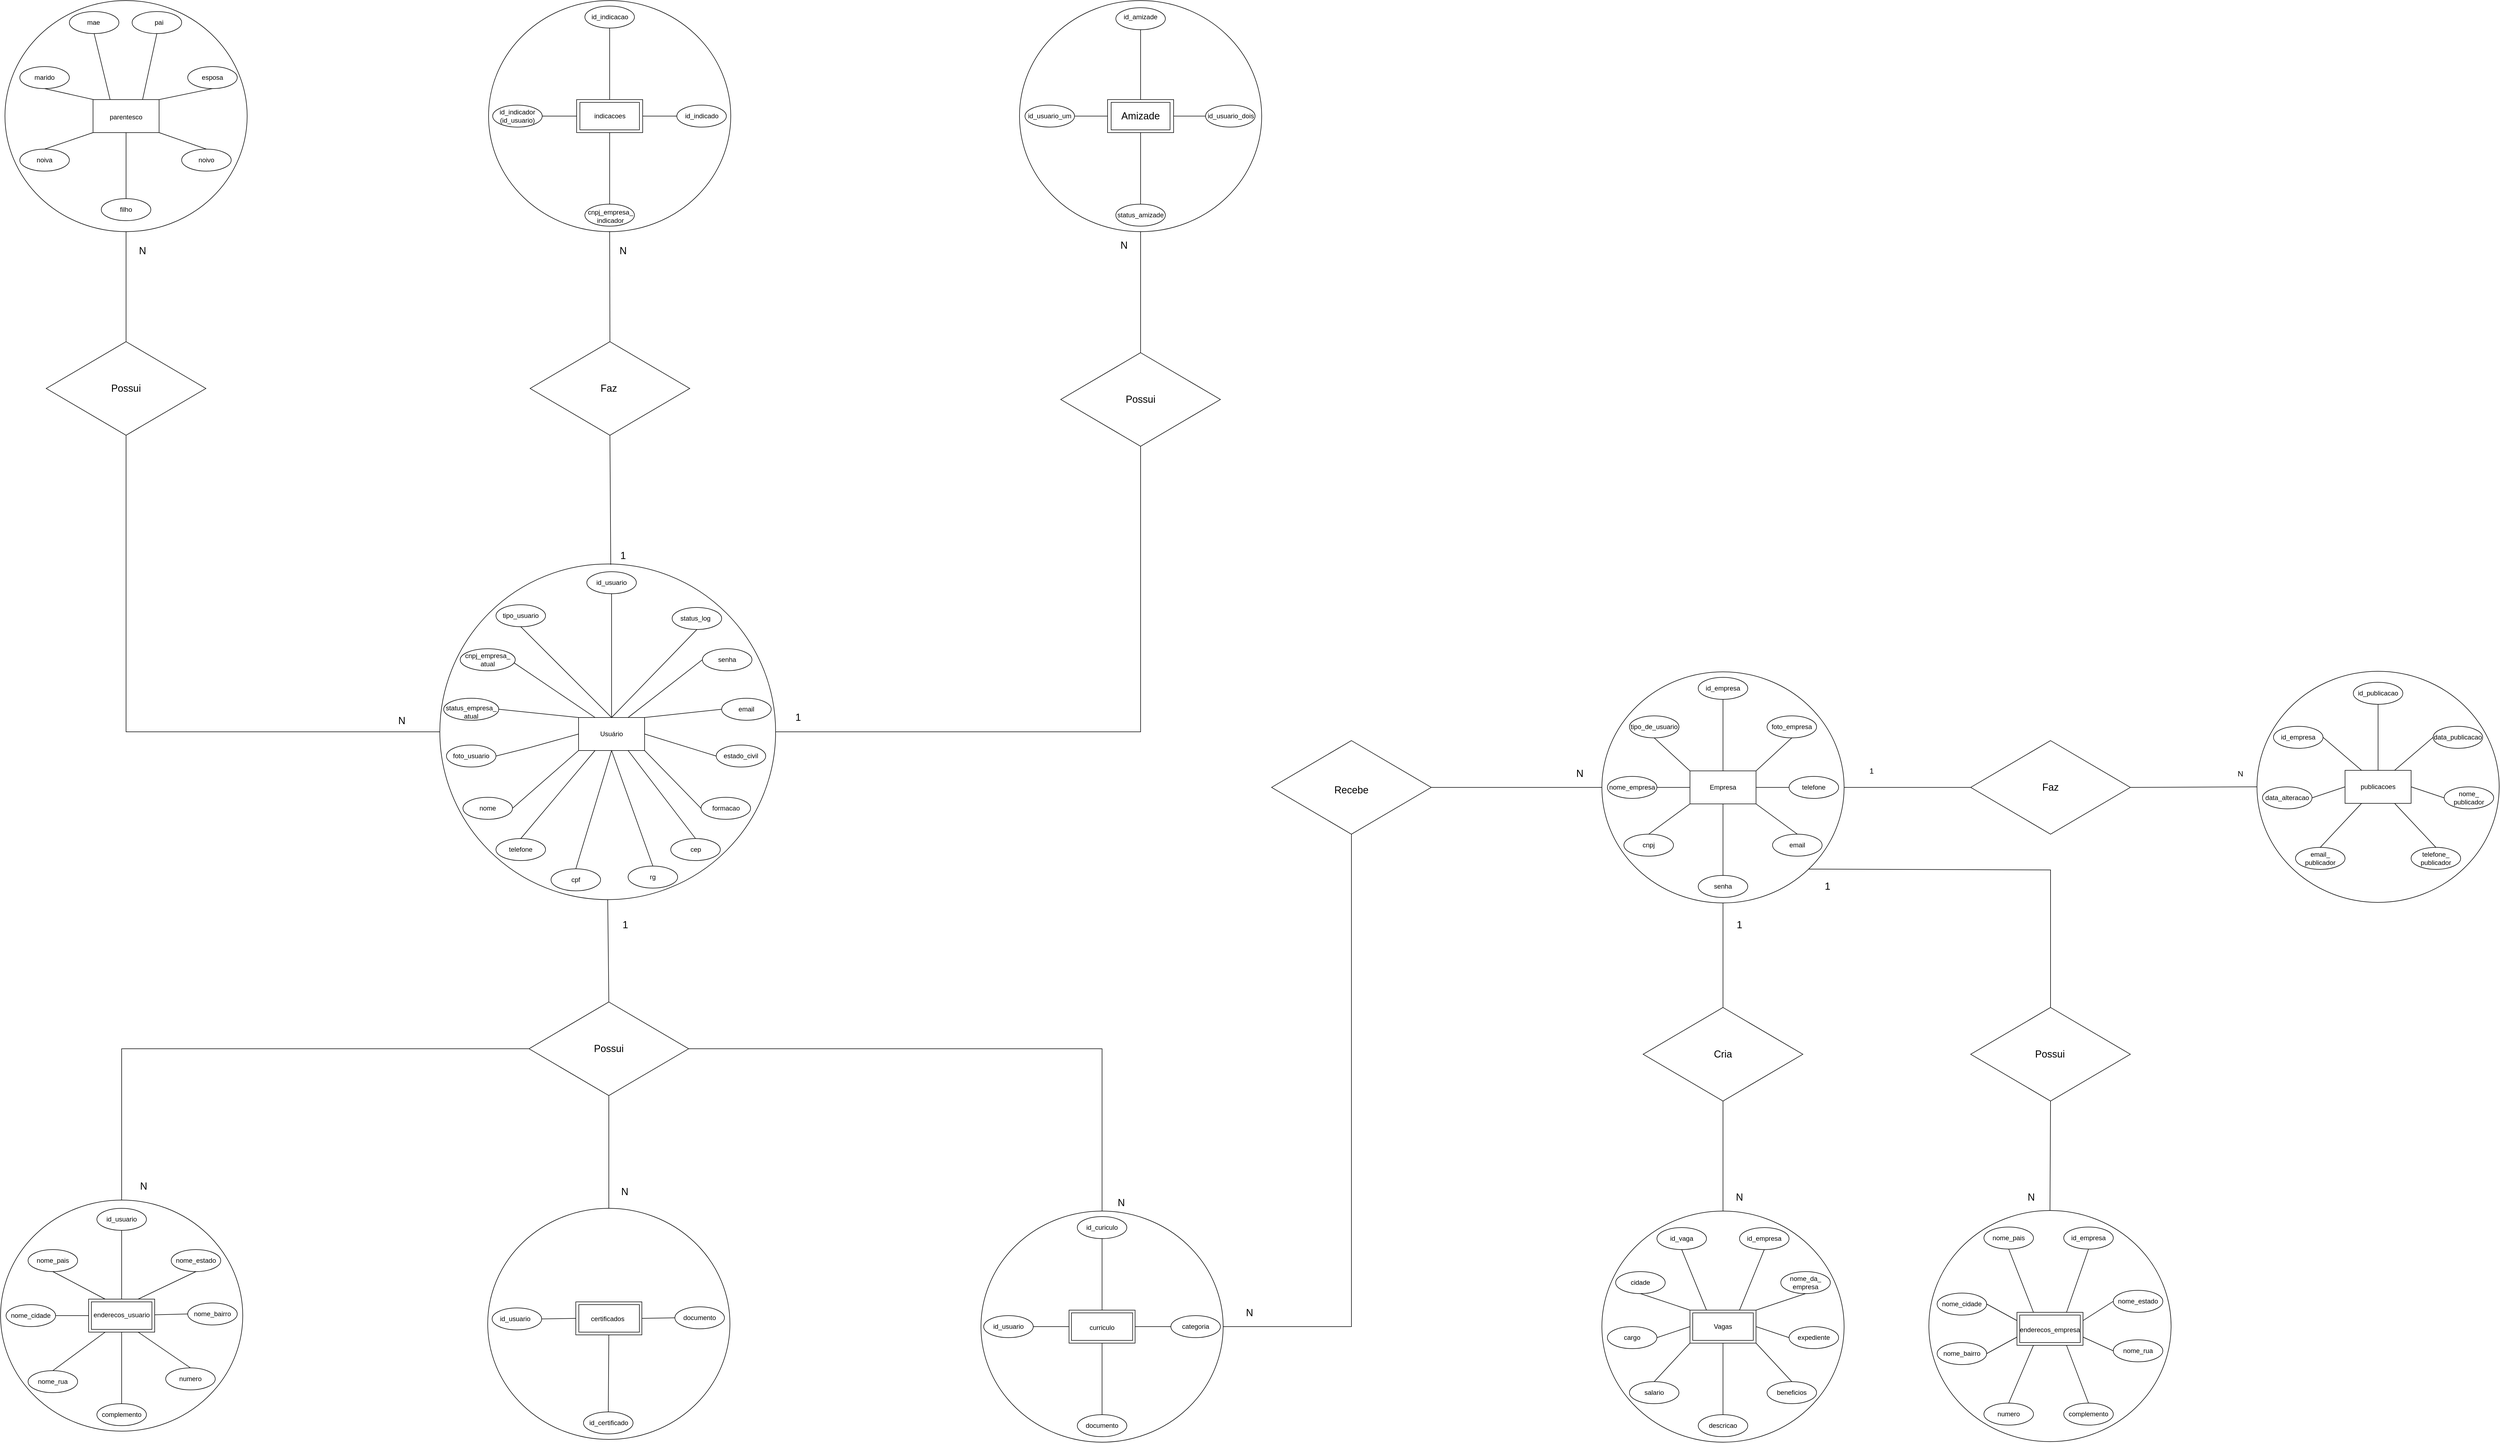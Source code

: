 <mxfile version="18.0.2" type="device"><diagram id="_9qlel54qDnIrUX17Mvu" name="Page-1"><mxGraphModel dx="9736" dy="5873" grid="1" gridSize="10" guides="1" tooltips="1" connect="1" arrows="1" fold="1" page="1" pageScale="1" pageWidth="827" pageHeight="1169" math="0" shadow="0"><root><mxCell id="0"/><mxCell id="1" parent="0"/><mxCell id="iSsQRsbakVWi8K2bivoe-27" value="" style="ellipse;whiteSpace=wrap;html=1;aspect=fixed;fillColor=none;" parent="1" vertex="1"><mxGeometry x="-1471" y="-636" width="610" height="610" as="geometry"/></mxCell><mxCell id="IGMPDJ9BUAbkCNOayktW-21" value="" style="ellipse;whiteSpace=wrap;html=1;fillColor=none;" parent="1" vertex="1"><mxGeometry x="640" y="-440" width="440" height="420" as="geometry"/></mxCell><mxCell id="iSsQRsbakVWi8K2bivoe-1" value="" style="rounded=0;whiteSpace=wrap;html=1;" parent="1" vertex="1"><mxGeometry x="-1219" y="-357" width="120" height="60" as="geometry"/></mxCell><mxCell id="iSsQRsbakVWi8K2bivoe-2" value="" style="rounded=0;whiteSpace=wrap;html=1;" parent="1" vertex="1"><mxGeometry x="800" y="-260" width="120" height="60" as="geometry"/></mxCell><mxCell id="iSsQRsbakVWi8K2bivoe-3" value="Usuário" style="text;html=1;strokeColor=none;fillColor=none;align=center;verticalAlign=middle;whiteSpace=wrap;rounded=0;" parent="1" vertex="1"><mxGeometry x="-1189" y="-342" width="60" height="30" as="geometry"/></mxCell><mxCell id="iSsQRsbakVWi8K2bivoe-4" value="" style="ellipse;whiteSpace=wrap;html=1;" parent="1" vertex="1"><mxGeometry x="-969" y="-307" width="90" height="40" as="geometry"/></mxCell><mxCell id="iSsQRsbakVWi8K2bivoe-7" value="" style="ellipse;whiteSpace=wrap;html=1;" parent="1" vertex="1"><mxGeometry x="-1129" y="-87" width="90" height="40" as="geometry"/></mxCell><mxCell id="iSsQRsbakVWi8K2bivoe-9" value="" style="ellipse;whiteSpace=wrap;html=1;" parent="1" vertex="1"><mxGeometry x="-1269" y="-82" width="90" height="40" as="geometry"/></mxCell><mxCell id="iSsQRsbakVWi8K2bivoe-10" value="" style="ellipse;whiteSpace=wrap;html=1;" parent="1" vertex="1"><mxGeometry x="-996.5" y="-212" width="90" height="40" as="geometry"/></mxCell><mxCell id="iSsQRsbakVWi8K2bivoe-11" value="" style="ellipse;whiteSpace=wrap;html=1;" parent="1" vertex="1"><mxGeometry x="-1369" y="-137" width="90" height="40" as="geometry"/></mxCell><mxCell id="iSsQRsbakVWi8K2bivoe-12" value="" style="ellipse;whiteSpace=wrap;html=1;" parent="1" vertex="1"><mxGeometry x="-994" y="-482" width="90" height="40" as="geometry"/></mxCell><mxCell id="iSsQRsbakVWi8K2bivoe-13" value="" style="ellipse;whiteSpace=wrap;html=1;" parent="1" vertex="1"><mxGeometry x="-1464" y="-392" width="100" height="40" as="geometry"/></mxCell><mxCell id="iSsQRsbakVWi8K2bivoe-14" value="" style="ellipse;whiteSpace=wrap;html=1;" parent="1" vertex="1"><mxGeometry x="-1369" y="-562" width="90" height="40" as="geometry"/></mxCell><mxCell id="iSsQRsbakVWi8K2bivoe-15" value="" style="ellipse;whiteSpace=wrap;html=1;" parent="1" vertex="1"><mxGeometry x="-1434" y="-482" width="100" height="40" as="geometry"/></mxCell><mxCell id="iSsQRsbakVWi8K2bivoe-16" value="" style="ellipse;whiteSpace=wrap;html=1;" parent="1" vertex="1"><mxGeometry x="-959" y="-392" width="90" height="40" as="geometry"/></mxCell><mxCell id="iSsQRsbakVWi8K2bivoe-18" value="" style="ellipse;whiteSpace=wrap;html=1;" parent="1" vertex="1"><mxGeometry x="-1204" y="-622" width="90" height="40" as="geometry"/></mxCell><mxCell id="iSsQRsbakVWi8K2bivoe-19" value="" style="ellipse;whiteSpace=wrap;html=1;" parent="1" vertex="1"><mxGeometry x="-1049" y="-557" width="90" height="40" as="geometry"/></mxCell><mxCell id="iSsQRsbakVWi8K2bivoe-20" value="" style="ellipse;whiteSpace=wrap;html=1;" parent="1" vertex="1"><mxGeometry x="-1051.5" y="-137" width="90" height="40" as="geometry"/></mxCell><mxCell id="iSsQRsbakVWi8K2bivoe-21" value="" style="ellipse;whiteSpace=wrap;html=1;" parent="1" vertex="1"><mxGeometry x="-1429" y="-212" width="90" height="40" as="geometry"/></mxCell><mxCell id="iSsQRsbakVWi8K2bivoe-22" value="" style="ellipse;whiteSpace=wrap;html=1;" parent="1" vertex="1"><mxGeometry x="-1459" y="-307" width="90" height="40" as="geometry"/></mxCell><mxCell id="iSsQRsbakVWi8K2bivoe-32" value="id_usuario" style="text;html=1;strokeColor=none;fillColor=none;align=center;verticalAlign=middle;whiteSpace=wrap;rounded=0;" parent="1" vertex="1"><mxGeometry x="-1189" y="-617" width="60" height="30" as="geometry"/></mxCell><mxCell id="iSsQRsbakVWi8K2bivoe-33" value="tipo_usuario" style="text;html=1;strokeColor=none;fillColor=none;align=center;verticalAlign=middle;whiteSpace=wrap;rounded=0;" parent="1" vertex="1"><mxGeometry x="-1354" y="-557" width="60" height="30" as="geometry"/></mxCell><mxCell id="iSsQRsbakVWi8K2bivoe-34" value="cnpj_empresa_&lt;br&gt;atual" style="text;html=1;strokeColor=none;fillColor=none;align=center;verticalAlign=middle;whiteSpace=wrap;rounded=0;" parent="1" vertex="1"><mxGeometry x="-1414" y="-477" width="60" height="30" as="geometry"/></mxCell><mxCell id="iSsQRsbakVWi8K2bivoe-35" value="status_empresa_&lt;br&gt;atual" style="text;html=1;strokeColor=none;fillColor=none;align=center;verticalAlign=middle;whiteSpace=wrap;rounded=0;" parent="1" vertex="1"><mxGeometry x="-1444" y="-382" width="60" height="30" as="geometry"/></mxCell><mxCell id="iSsQRsbakVWi8K2bivoe-36" value="foto_usuario" style="text;html=1;strokeColor=none;fillColor=none;align=center;verticalAlign=middle;whiteSpace=wrap;rounded=0;" parent="1" vertex="1"><mxGeometry x="-1444" y="-302" width="60" height="30" as="geometry"/></mxCell><mxCell id="iSsQRsbakVWi8K2bivoe-37" value="nome" style="text;html=1;strokeColor=none;fillColor=none;align=center;verticalAlign=middle;whiteSpace=wrap;rounded=0;" parent="1" vertex="1"><mxGeometry x="-1414" y="-207" width="60" height="30" as="geometry"/></mxCell><mxCell id="iSsQRsbakVWi8K2bivoe-38" value="telefone" style="text;html=1;strokeColor=none;fillColor=none;align=center;verticalAlign=middle;whiteSpace=wrap;rounded=0;" parent="1" vertex="1"><mxGeometry x="-1354" y="-132" width="60" height="30" as="geometry"/></mxCell><mxCell id="iSsQRsbakVWi8K2bivoe-39" value="cpf" style="text;html=1;strokeColor=none;fillColor=none;align=center;verticalAlign=middle;whiteSpace=wrap;rounded=0;" parent="1" vertex="1"><mxGeometry x="-1254" y="-77" width="60" height="30" as="geometry"/></mxCell><mxCell id="iSsQRsbakVWi8K2bivoe-40" value="rg" style="text;html=1;strokeColor=none;fillColor=none;align=center;verticalAlign=middle;whiteSpace=wrap;rounded=0;" parent="1" vertex="1"><mxGeometry x="-1114" y="-82" width="60" height="30" as="geometry"/></mxCell><mxCell id="iSsQRsbakVWi8K2bivoe-41" value="cep" style="text;html=1;strokeColor=none;fillColor=none;align=center;verticalAlign=middle;whiteSpace=wrap;rounded=0;" parent="1" vertex="1"><mxGeometry x="-1036.5" y="-132" width="60" height="30" as="geometry"/></mxCell><mxCell id="iSsQRsbakVWi8K2bivoe-42" value="formacao" style="text;html=1;strokeColor=none;fillColor=none;align=center;verticalAlign=middle;whiteSpace=wrap;rounded=0;" parent="1" vertex="1"><mxGeometry x="-981.5" y="-207" width="60" height="30" as="geometry"/></mxCell><mxCell id="iSsQRsbakVWi8K2bivoe-43" value="estado_civil" style="text;html=1;strokeColor=none;fillColor=none;align=center;verticalAlign=middle;whiteSpace=wrap;rounded=0;" parent="1" vertex="1"><mxGeometry x="-954" y="-302" width="60" height="30" as="geometry"/></mxCell><mxCell id="iSsQRsbakVWi8K2bivoe-45" value="email" style="text;html=1;strokeColor=none;fillColor=none;align=center;verticalAlign=middle;whiteSpace=wrap;rounded=0;" parent="1" vertex="1"><mxGeometry x="-944" y="-387" width="60" height="30" as="geometry"/></mxCell><mxCell id="iSsQRsbakVWi8K2bivoe-46" value="senha" style="text;html=1;strokeColor=none;fillColor=none;align=center;verticalAlign=middle;whiteSpace=wrap;rounded=0;" parent="1" vertex="1"><mxGeometry x="-979" y="-477" width="60" height="30" as="geometry"/></mxCell><mxCell id="iSsQRsbakVWi8K2bivoe-47" value="status_log" style="text;html=1;strokeColor=none;fillColor=none;align=center;verticalAlign=middle;whiteSpace=wrap;rounded=0;" parent="1" vertex="1"><mxGeometry x="-1034" y="-552" width="55" height="30" as="geometry"/></mxCell><mxCell id="iSsQRsbakVWi8K2bivoe-53" value="Empresa" style="text;html=1;strokeColor=none;fillColor=none;align=center;verticalAlign=middle;whiteSpace=wrap;rounded=0;" parent="1" vertex="1"><mxGeometry x="830" y="-245" width="60" height="30" as="geometry"/></mxCell><mxCell id="iSsQRsbakVWi8K2bivoe-54" value="" style="ellipse;whiteSpace=wrap;html=1;" parent="1" vertex="1"><mxGeometry x="680" y="-145" width="90" height="40" as="geometry"/></mxCell><mxCell id="iSsQRsbakVWi8K2bivoe-55" value="" style="ellipse;whiteSpace=wrap;html=1;" parent="1" vertex="1"><mxGeometry x="690" y="-360" width="90" height="40" as="geometry"/></mxCell><mxCell id="iSsQRsbakVWi8K2bivoe-56" value="" style="ellipse;whiteSpace=wrap;html=1;" parent="1" vertex="1"><mxGeometry x="980" y="-250" width="90" height="40" as="geometry"/></mxCell><mxCell id="iSsQRsbakVWi8K2bivoe-57" value="" style="ellipse;whiteSpace=wrap;html=1;" parent="1" vertex="1"><mxGeometry x="815" y="-430" width="90" height="40" as="geometry"/></mxCell><mxCell id="iSsQRsbakVWi8K2bivoe-58" value="" style="ellipse;whiteSpace=wrap;html=1;" parent="1" vertex="1"><mxGeometry x="940" y="-360" width="90" height="40" as="geometry"/></mxCell><mxCell id="iSsQRsbakVWi8K2bivoe-59" value="" style="ellipse;whiteSpace=wrap;html=1;" parent="1" vertex="1"><mxGeometry x="950" y="-145" width="90" height="40" as="geometry"/></mxCell><mxCell id="iSsQRsbakVWi8K2bivoe-60" value="" style="ellipse;whiteSpace=wrap;html=1;" parent="1" vertex="1"><mxGeometry x="815" y="-70" width="90" height="40" as="geometry"/></mxCell><mxCell id="iSsQRsbakVWi8K2bivoe-61" value="" style="ellipse;whiteSpace=wrap;html=1;" parent="1" vertex="1"><mxGeometry x="650" y="-250" width="90" height="40" as="geometry"/></mxCell><mxCell id="IGMPDJ9BUAbkCNOayktW-3" value="" style="endArrow=none;html=1;rounded=0;entryX=0.5;entryY=0;entryDx=0;entryDy=0;" parent="1" target="iSsQRsbakVWi8K2bivoe-1" edge="1"><mxGeometry width="50" height="50" relative="1" as="geometry"><mxPoint x="-1159" y="-582" as="sourcePoint"/><mxPoint x="-1149" y="-332" as="targetPoint"/></mxGeometry></mxCell><mxCell id="IGMPDJ9BUAbkCNOayktW-7" value="" style="endArrow=none;html=1;rounded=0;exitX=0.5;exitY=0;exitDx=0;exitDy=0;entryX=0.5;entryY=1;entryDx=0;entryDy=0;" parent="1" source="iSsQRsbakVWi8K2bivoe-1" target="iSsQRsbakVWi8K2bivoe-14" edge="1"><mxGeometry width="50" height="50" relative="1" as="geometry"><mxPoint x="-1259" y="-532" as="sourcePoint"/><mxPoint x="-1209" y="-582" as="targetPoint"/></mxGeometry></mxCell><mxCell id="IGMPDJ9BUAbkCNOayktW-8" value="" style="endArrow=none;html=1;rounded=0;exitX=1;exitY=0.5;exitDx=0;exitDy=0;entryX=0;entryY=0.5;entryDx=0;entryDy=0;" parent="1" source="iSsQRsbakVWi8K2bivoe-22" target="iSsQRsbakVWi8K2bivoe-1" edge="1"><mxGeometry width="50" height="50" relative="1" as="geometry"><mxPoint x="-1289" y="-292" as="sourcePoint"/><mxPoint x="-1239" y="-342" as="targetPoint"/><Array as="points"><mxPoint x="-1309" y="-302"/></Array></mxGeometry></mxCell><mxCell id="IGMPDJ9BUAbkCNOayktW-9" value="" style="endArrow=none;html=1;rounded=0;entryX=0.981;entryY=0.646;entryDx=0;entryDy=0;entryPerimeter=0;exitX=0.25;exitY=0;exitDx=0;exitDy=0;" parent="1" source="iSsQRsbakVWi8K2bivoe-1" target="iSsQRsbakVWi8K2bivoe-15" edge="1"><mxGeometry width="50" height="50" relative="1" as="geometry"><mxPoint x="-1339" y="-302" as="sourcePoint"/><mxPoint x="-1289" y="-352" as="targetPoint"/></mxGeometry></mxCell><mxCell id="IGMPDJ9BUAbkCNOayktW-10" value="" style="endArrow=none;html=1;rounded=0;exitX=1;exitY=0.5;exitDx=0;exitDy=0;entryX=0;entryY=0;entryDx=0;entryDy=0;" parent="1" source="iSsQRsbakVWi8K2bivoe-13" target="iSsQRsbakVWi8K2bivoe-1" edge="1"><mxGeometry width="50" height="50" relative="1" as="geometry"><mxPoint x="-1309" y="-372" as="sourcePoint"/><mxPoint x="-1259" y="-422" as="targetPoint"/></mxGeometry></mxCell><mxCell id="IGMPDJ9BUAbkCNOayktW-11" value="" style="endArrow=none;html=1;rounded=0;exitX=1;exitY=0.5;exitDx=0;exitDy=0;entryX=0;entryY=1;entryDx=0;entryDy=0;" parent="1" source="iSsQRsbakVWi8K2bivoe-21" target="iSsQRsbakVWi8K2bivoe-1" edge="1"><mxGeometry width="50" height="50" relative="1" as="geometry"><mxPoint x="-1289" y="-207" as="sourcePoint"/><mxPoint x="-1239" y="-257" as="targetPoint"/></mxGeometry></mxCell><mxCell id="IGMPDJ9BUAbkCNOayktW-12" value="" style="endArrow=none;html=1;rounded=0;entryX=0.5;entryY=1;entryDx=0;entryDy=0;exitX=0.5;exitY=0;exitDx=0;exitDy=0;" parent="1" source="iSsQRsbakVWi8K2bivoe-1" target="iSsQRsbakVWi8K2bivoe-19" edge="1"><mxGeometry width="50" height="50" relative="1" as="geometry"><mxPoint x="-1219" y="-232" as="sourcePoint"/><mxPoint x="-1169" y="-282" as="targetPoint"/></mxGeometry></mxCell><mxCell id="IGMPDJ9BUAbkCNOayktW-13" value="" style="endArrow=none;html=1;rounded=0;entryX=0;entryY=0.5;entryDx=0;entryDy=0;exitX=0.75;exitY=0;exitDx=0;exitDy=0;" parent="1" source="iSsQRsbakVWi8K2bivoe-1" target="iSsQRsbakVWi8K2bivoe-12" edge="1"><mxGeometry width="50" height="50" relative="1" as="geometry"><mxPoint x="-1129" y="-262" as="sourcePoint"/><mxPoint x="-1079" y="-312" as="targetPoint"/></mxGeometry></mxCell><mxCell id="IGMPDJ9BUAbkCNOayktW-14" value="" style="endArrow=none;html=1;rounded=0;entryX=0;entryY=0.5;entryDx=0;entryDy=0;exitX=1;exitY=0;exitDx=0;exitDy=0;" parent="1" source="iSsQRsbakVWi8K2bivoe-1" target="iSsQRsbakVWi8K2bivoe-16" edge="1"><mxGeometry width="50" height="50" relative="1" as="geometry"><mxPoint x="-1119" y="-332" as="sourcePoint"/><mxPoint x="-1069" y="-382" as="targetPoint"/></mxGeometry></mxCell><mxCell id="IGMPDJ9BUAbkCNOayktW-15" value="" style="endArrow=none;html=1;rounded=0;entryX=0;entryY=0.5;entryDx=0;entryDy=0;exitX=1;exitY=0.5;exitDx=0;exitDy=0;" parent="1" source="iSsQRsbakVWi8K2bivoe-1" target="iSsQRsbakVWi8K2bivoe-4" edge="1"><mxGeometry width="50" height="50" relative="1" as="geometry"><mxPoint x="-1179" y="-332" as="sourcePoint"/><mxPoint x="-1129" y="-382" as="targetPoint"/></mxGeometry></mxCell><mxCell id="IGMPDJ9BUAbkCNOayktW-16" value="" style="endArrow=none;html=1;rounded=0;entryX=0;entryY=0.5;entryDx=0;entryDy=0;exitX=1;exitY=1;exitDx=0;exitDy=0;" parent="1" source="iSsQRsbakVWi8K2bivoe-1" target="iSsQRsbakVWi8K2bivoe-10" edge="1"><mxGeometry width="50" height="50" relative="1" as="geometry"><mxPoint x="-1179" y="-192" as="sourcePoint"/><mxPoint x="-1129" y="-242" as="targetPoint"/></mxGeometry></mxCell><mxCell id="IGMPDJ9BUAbkCNOayktW-17" value="" style="endArrow=none;html=1;rounded=0;exitX=0.5;exitY=0;exitDx=0;exitDy=0;entryX=0.25;entryY=1;entryDx=0;entryDy=0;" parent="1" source="iSsQRsbakVWi8K2bivoe-11" target="iSsQRsbakVWi8K2bivoe-1" edge="1"><mxGeometry width="50" height="50" relative="1" as="geometry"><mxPoint x="-1179" y="-192" as="sourcePoint"/><mxPoint x="-1129" y="-242" as="targetPoint"/></mxGeometry></mxCell><mxCell id="IGMPDJ9BUAbkCNOayktW-18" value="" style="endArrow=none;html=1;rounded=0;entryX=0.75;entryY=1;entryDx=0;entryDy=0;exitX=0.5;exitY=0;exitDx=0;exitDy=0;" parent="1" source="iSsQRsbakVWi8K2bivoe-20" target="iSsQRsbakVWi8K2bivoe-1" edge="1"><mxGeometry width="50" height="50" relative="1" as="geometry"><mxPoint x="-1009" y="-142" as="sourcePoint"/><mxPoint x="-1129" y="-242" as="targetPoint"/></mxGeometry></mxCell><mxCell id="IGMPDJ9BUAbkCNOayktW-19" value="" style="endArrow=none;html=1;rounded=0;exitX=0.5;exitY=0;exitDx=0;exitDy=0;entryX=0.5;entryY=1;entryDx=0;entryDy=0;" parent="1" source="iSsQRsbakVWi8K2bivoe-9" target="iSsQRsbakVWi8K2bivoe-1" edge="1"><mxGeometry width="50" height="50" relative="1" as="geometry"><mxPoint x="-999" y="-302" as="sourcePoint"/><mxPoint x="-949" y="-352" as="targetPoint"/></mxGeometry></mxCell><mxCell id="IGMPDJ9BUAbkCNOayktW-20" value="" style="endArrow=none;html=1;rounded=0;entryX=0.5;entryY=1;entryDx=0;entryDy=0;exitX=0.5;exitY=0;exitDx=0;exitDy=0;" parent="1" source="iSsQRsbakVWi8K2bivoe-7" target="iSsQRsbakVWi8K2bivoe-1" edge="1"><mxGeometry width="50" height="50" relative="1" as="geometry"><mxPoint x="-1049" y="-192" as="sourcePoint"/><mxPoint x="-999" y="-242" as="targetPoint"/></mxGeometry></mxCell><mxCell id="IGMPDJ9BUAbkCNOayktW-22" value="id_empresa" style="text;html=1;strokeColor=none;fillColor=none;align=center;verticalAlign=middle;whiteSpace=wrap;rounded=0;" parent="1" vertex="1"><mxGeometry x="830" y="-425" width="60" height="30" as="geometry"/></mxCell><mxCell id="IGMPDJ9BUAbkCNOayktW-23" value="tipo_de_usuario" style="text;html=1;strokeColor=none;fillColor=none;align=center;verticalAlign=middle;whiteSpace=wrap;rounded=0;" parent="1" vertex="1"><mxGeometry x="705" y="-355" width="60" height="30" as="geometry"/></mxCell><mxCell id="IGMPDJ9BUAbkCNOayktW-24" value="foto_empresa" style="text;html=1;strokeColor=none;fillColor=none;align=center;verticalAlign=middle;whiteSpace=wrap;rounded=0;" parent="1" vertex="1"><mxGeometry x="955" y="-355" width="60" height="30" as="geometry"/></mxCell><mxCell id="IGMPDJ9BUAbkCNOayktW-25" value="nome_empresa" style="text;html=1;strokeColor=none;fillColor=none;align=center;verticalAlign=middle;whiteSpace=wrap;rounded=0;" parent="1" vertex="1"><mxGeometry x="665" y="-245" width="60" height="30" as="geometry"/></mxCell><mxCell id="IGMPDJ9BUAbkCNOayktW-26" value="telefone" style="text;html=1;strokeColor=none;fillColor=none;align=center;verticalAlign=middle;whiteSpace=wrap;rounded=0;" parent="1" vertex="1"><mxGeometry x="995" y="-245" width="60" height="30" as="geometry"/></mxCell><mxCell id="IGMPDJ9BUAbkCNOayktW-27" value="cnpj" style="text;html=1;strokeColor=none;fillColor=none;align=center;verticalAlign=middle;whiteSpace=wrap;rounded=0;" parent="1" vertex="1"><mxGeometry x="695" y="-140" width="60" height="30" as="geometry"/></mxCell><mxCell id="IGMPDJ9BUAbkCNOayktW-28" value="email" style="text;html=1;strokeColor=none;fillColor=none;align=center;verticalAlign=middle;whiteSpace=wrap;rounded=0;" parent="1" vertex="1"><mxGeometry x="965" y="-140" width="60" height="30" as="geometry"/></mxCell><mxCell id="IGMPDJ9BUAbkCNOayktW-29" value="senha" style="text;html=1;strokeColor=none;fillColor=none;align=center;verticalAlign=middle;whiteSpace=wrap;rounded=0;" parent="1" vertex="1"><mxGeometry x="830" y="-65" width="60" height="30" as="geometry"/></mxCell><mxCell id="IGMPDJ9BUAbkCNOayktW-30" value="" style="endArrow=none;html=1;rounded=0;entryX=0.5;entryY=1;entryDx=0;entryDy=0;exitX=0.5;exitY=0;exitDx=0;exitDy=0;" parent="1" source="iSsQRsbakVWi8K2bivoe-60" target="iSsQRsbakVWi8K2bivoe-2" edge="1"><mxGeometry width="50" height="50" relative="1" as="geometry"><mxPoint x="720" y="-100" as="sourcePoint"/><mxPoint x="770" y="-150" as="targetPoint"/></mxGeometry></mxCell><mxCell id="IGMPDJ9BUAbkCNOayktW-31" value="" style="endArrow=none;html=1;rounded=0;entryX=0.5;entryY=1;entryDx=0;entryDy=0;" parent="1" source="iSsQRsbakVWi8K2bivoe-2" target="iSsQRsbakVWi8K2bivoe-57" edge="1"><mxGeometry width="50" height="50" relative="1" as="geometry"><mxPoint x="720" y="-170" as="sourcePoint"/><mxPoint x="770" y="-220" as="targetPoint"/></mxGeometry></mxCell><mxCell id="IGMPDJ9BUAbkCNOayktW-32" value="" style="endArrow=none;html=1;rounded=0;entryX=0;entryY=0.5;entryDx=0;entryDy=0;exitX=1;exitY=0.5;exitDx=0;exitDy=0;" parent="1" source="iSsQRsbakVWi8K2bivoe-61" target="iSsQRsbakVWi8K2bivoe-2" edge="1"><mxGeometry width="50" height="50" relative="1" as="geometry"><mxPoint x="720" y="-170" as="sourcePoint"/><mxPoint x="770" y="-220" as="targetPoint"/></mxGeometry></mxCell><mxCell id="IGMPDJ9BUAbkCNOayktW-33" value="" style="endArrow=none;html=1;rounded=0;entryX=0;entryY=1;entryDx=0;entryDy=0;exitX=0.5;exitY=0;exitDx=0;exitDy=0;" parent="1" source="iSsQRsbakVWi8K2bivoe-54" target="iSsQRsbakVWi8K2bivoe-2" edge="1"><mxGeometry width="50" height="50" relative="1" as="geometry"><mxPoint x="720" y="-170" as="sourcePoint"/><mxPoint x="770" y="-220" as="targetPoint"/></mxGeometry></mxCell><mxCell id="IGMPDJ9BUAbkCNOayktW-34" value="" style="endArrow=none;html=1;rounded=0;entryX=0;entryY=0;entryDx=0;entryDy=0;exitX=0.5;exitY=1;exitDx=0;exitDy=0;" parent="1" source="iSsQRsbakVWi8K2bivoe-55" target="iSsQRsbakVWi8K2bivoe-2" edge="1"><mxGeometry width="50" height="50" relative="1" as="geometry"><mxPoint x="720" y="-310" as="sourcePoint"/><mxPoint x="770" y="-360" as="targetPoint"/></mxGeometry></mxCell><mxCell id="IGMPDJ9BUAbkCNOayktW-35" value="" style="endArrow=none;html=1;rounded=0;entryX=0.5;entryY=1;entryDx=0;entryDy=0;exitX=1;exitY=0;exitDx=0;exitDy=0;" parent="1" source="iSsQRsbakVWi8K2bivoe-2" target="iSsQRsbakVWi8K2bivoe-58" edge="1"><mxGeometry width="50" height="50" relative="1" as="geometry"><mxPoint x="890" y="-170" as="sourcePoint"/><mxPoint x="940" y="-220" as="targetPoint"/></mxGeometry></mxCell><mxCell id="IGMPDJ9BUAbkCNOayktW-36" value="" style="endArrow=none;html=1;rounded=0;entryX=0;entryY=0.5;entryDx=0;entryDy=0;exitX=1;exitY=0.5;exitDx=0;exitDy=0;" parent="1" source="iSsQRsbakVWi8K2bivoe-2" target="iSsQRsbakVWi8K2bivoe-56" edge="1"><mxGeometry width="50" height="50" relative="1" as="geometry"><mxPoint x="890" y="-170" as="sourcePoint"/><mxPoint x="940" y="-220" as="targetPoint"/></mxGeometry></mxCell><mxCell id="IGMPDJ9BUAbkCNOayktW-37" value="" style="endArrow=none;html=1;rounded=0;entryX=0.5;entryY=0;entryDx=0;entryDy=0;exitX=1;exitY=1;exitDx=0;exitDy=0;" parent="1" source="iSsQRsbakVWi8K2bivoe-2" target="iSsQRsbakVWi8K2bivoe-59" edge="1"><mxGeometry width="50" height="50" relative="1" as="geometry"><mxPoint x="890" y="-170" as="sourcePoint"/><mxPoint x="940" y="-220" as="targetPoint"/></mxGeometry></mxCell><mxCell id="IGMPDJ9BUAbkCNOayktW-38" value="" style="ellipse;whiteSpace=wrap;html=1;fillColor=none;" parent="1" vertex="1"><mxGeometry x="640" y="540" width="440" height="420" as="geometry"/></mxCell><mxCell id="IGMPDJ9BUAbkCNOayktW-39" value="" style="rounded=0;whiteSpace=wrap;html=1;" parent="1" vertex="1"><mxGeometry x="800" y="720" width="120" height="60" as="geometry"/></mxCell><mxCell id="IGMPDJ9BUAbkCNOayktW-40" value="" style="rounded=0;whiteSpace=wrap;html=1;" parent="1" vertex="1"><mxGeometry x="805" y="725" width="110" height="50" as="geometry"/></mxCell><mxCell id="IGMPDJ9BUAbkCNOayktW-41" value="Vagas" style="text;html=1;strokeColor=none;fillColor=none;align=center;verticalAlign=middle;whiteSpace=wrap;rounded=0;" parent="1" vertex="1"><mxGeometry x="830" y="735" width="60" height="30" as="geometry"/></mxCell><mxCell id="IGMPDJ9BUAbkCNOayktW-42" value="" style="rhombus;whiteSpace=wrap;html=1;" parent="1" vertex="1"><mxGeometry x="1310" y="-315" width="290" height="170" as="geometry"/></mxCell><mxCell id="IGMPDJ9BUAbkCNOayktW-43" value="" style="ellipse;whiteSpace=wrap;html=1;" parent="1" vertex="1"><mxGeometry x="980" y="750" width="90" height="40" as="geometry"/></mxCell><mxCell id="IGMPDJ9BUAbkCNOayktW-44" value="" style="ellipse;whiteSpace=wrap;html=1;" parent="1" vertex="1"><mxGeometry x="965" y="650" width="90" height="40" as="geometry"/></mxCell><mxCell id="IGMPDJ9BUAbkCNOayktW-45" value="" style="ellipse;whiteSpace=wrap;html=1;" parent="1" vertex="1"><mxGeometry x="650" y="750" width="90" height="40" as="geometry"/></mxCell><mxCell id="IGMPDJ9BUAbkCNOayktW-46" value="" style="ellipse;whiteSpace=wrap;html=1;" parent="1" vertex="1"><mxGeometry x="940" y="850" width="90" height="40" as="geometry"/></mxCell><mxCell id="IGMPDJ9BUAbkCNOayktW-47" value="" style="ellipse;whiteSpace=wrap;html=1;" parent="1" vertex="1"><mxGeometry x="690" y="850" width="90" height="40" as="geometry"/></mxCell><mxCell id="IGMPDJ9BUAbkCNOayktW-48" value="" style="ellipse;whiteSpace=wrap;html=1;" parent="1" vertex="1"><mxGeometry x="890" y="570" width="90" height="40" as="geometry"/></mxCell><mxCell id="IGMPDJ9BUAbkCNOayktW-49" value="" style="ellipse;whiteSpace=wrap;html=1;" parent="1" vertex="1"><mxGeometry x="665" y="650" width="90" height="40" as="geometry"/></mxCell><mxCell id="IGMPDJ9BUAbkCNOayktW-50" value="" style="ellipse;whiteSpace=wrap;html=1;" parent="1" vertex="1"><mxGeometry x="815" y="910" width="90" height="40" as="geometry"/></mxCell><mxCell id="IGMPDJ9BUAbkCNOayktW-51" value="" style="ellipse;whiteSpace=wrap;html=1;" parent="1" vertex="1"><mxGeometry x="740" y="570" width="90" height="40" as="geometry"/></mxCell><mxCell id="IGMPDJ9BUAbkCNOayktW-57" value="" style="endArrow=none;html=1;rounded=0;entryX=0.5;entryY=1;entryDx=0;entryDy=0;exitX=0.25;exitY=0;exitDx=0;exitDy=0;" parent="1" source="IGMPDJ9BUAbkCNOayktW-39" target="IGMPDJ9BUAbkCNOayktW-51" edge="1"><mxGeometry width="50" height="50" relative="1" as="geometry"><mxPoint x="810" y="670" as="sourcePoint"/><mxPoint x="860" y="620" as="targetPoint"/></mxGeometry></mxCell><mxCell id="IGMPDJ9BUAbkCNOayktW-58" value="" style="endArrow=none;html=1;rounded=0;exitX=0.75;exitY=0;exitDx=0;exitDy=0;entryX=0.5;entryY=1;entryDx=0;entryDy=0;" parent="1" source="IGMPDJ9BUAbkCNOayktW-39" target="IGMPDJ9BUAbkCNOayktW-48" edge="1"><mxGeometry width="50" height="50" relative="1" as="geometry"><mxPoint x="810" y="670" as="sourcePoint"/><mxPoint x="860" y="620" as="targetPoint"/></mxGeometry></mxCell><mxCell id="IGMPDJ9BUAbkCNOayktW-59" value="" style="endArrow=none;html=1;rounded=0;exitX=0;exitY=0;exitDx=0;exitDy=0;entryX=0.5;entryY=1;entryDx=0;entryDy=0;" parent="1" source="IGMPDJ9BUAbkCNOayktW-39" target="IGMPDJ9BUAbkCNOayktW-49" edge="1"><mxGeometry width="50" height="50" relative="1" as="geometry"><mxPoint x="810" y="670" as="sourcePoint"/><mxPoint x="860" y="620" as="targetPoint"/></mxGeometry></mxCell><mxCell id="IGMPDJ9BUAbkCNOayktW-60" value="" style="endArrow=none;html=1;rounded=0;entryX=0.5;entryY=1;entryDx=0;entryDy=0;exitX=1;exitY=0;exitDx=0;exitDy=0;" parent="1" source="IGMPDJ9BUAbkCNOayktW-39" target="IGMPDJ9BUAbkCNOayktW-44" edge="1"><mxGeometry width="50" height="50" relative="1" as="geometry"><mxPoint x="810" y="670" as="sourcePoint"/><mxPoint x="860" y="620" as="targetPoint"/></mxGeometry></mxCell><mxCell id="IGMPDJ9BUAbkCNOayktW-61" value="" style="endArrow=none;html=1;rounded=0;exitX=1;exitY=0.5;exitDx=0;exitDy=0;entryX=0;entryY=0.5;entryDx=0;entryDy=0;" parent="1" source="IGMPDJ9BUAbkCNOayktW-45" target="IGMPDJ9BUAbkCNOayktW-39" edge="1"><mxGeometry width="50" height="50" relative="1" as="geometry"><mxPoint x="810" y="670" as="sourcePoint"/><mxPoint x="860" y="620" as="targetPoint"/></mxGeometry></mxCell><mxCell id="IGMPDJ9BUAbkCNOayktW-62" value="" style="endArrow=none;html=1;rounded=0;entryX=0;entryY=0.5;entryDx=0;entryDy=0;exitX=1;exitY=0.5;exitDx=0;exitDy=0;" parent="1" source="IGMPDJ9BUAbkCNOayktW-39" target="IGMPDJ9BUAbkCNOayktW-43" edge="1"><mxGeometry width="50" height="50" relative="1" as="geometry"><mxPoint x="810" y="670" as="sourcePoint"/><mxPoint x="860" y="620" as="targetPoint"/></mxGeometry></mxCell><mxCell id="IGMPDJ9BUAbkCNOayktW-63" value="" style="endArrow=none;html=1;rounded=0;entryX=0.5;entryY=1;entryDx=0;entryDy=0;" parent="1" source="IGMPDJ9BUAbkCNOayktW-50" target="IGMPDJ9BUAbkCNOayktW-39" edge="1"><mxGeometry width="50" height="50" relative="1" as="geometry"><mxPoint x="810" y="670" as="sourcePoint"/><mxPoint x="860" y="620" as="targetPoint"/></mxGeometry></mxCell><mxCell id="IGMPDJ9BUAbkCNOayktW-64" value="" style="endArrow=none;html=1;rounded=0;exitX=0.5;exitY=0;exitDx=0;exitDy=0;entryX=0;entryY=1;entryDx=0;entryDy=0;" parent="1" source="IGMPDJ9BUAbkCNOayktW-47" target="IGMPDJ9BUAbkCNOayktW-39" edge="1"><mxGeometry width="50" height="50" relative="1" as="geometry"><mxPoint x="810" y="670" as="sourcePoint"/><mxPoint x="860" y="620" as="targetPoint"/></mxGeometry></mxCell><mxCell id="IGMPDJ9BUAbkCNOayktW-65" value="" style="endArrow=none;html=1;rounded=0;exitX=0.5;exitY=0;exitDx=0;exitDy=0;entryX=1;entryY=1;entryDx=0;entryDy=0;" parent="1" source="IGMPDJ9BUAbkCNOayktW-46" target="IGMPDJ9BUAbkCNOayktW-39" edge="1"><mxGeometry width="50" height="50" relative="1" as="geometry"><mxPoint x="810" y="670" as="sourcePoint"/><mxPoint x="860" y="620" as="targetPoint"/></mxGeometry></mxCell><mxCell id="IGMPDJ9BUAbkCNOayktW-66" value="id_vaga" style="text;html=1;strokeColor=none;fillColor=none;align=center;verticalAlign=middle;whiteSpace=wrap;rounded=0;" parent="1" vertex="1"><mxGeometry x="755" y="575" width="60" height="30" as="geometry"/></mxCell><mxCell id="IGMPDJ9BUAbkCNOayktW-67" value="id_empresa" style="text;html=1;strokeColor=none;fillColor=none;align=center;verticalAlign=middle;whiteSpace=wrap;rounded=0;" parent="1" vertex="1"><mxGeometry x="905" y="575" width="60" height="30" as="geometry"/></mxCell><mxCell id="IGMPDJ9BUAbkCNOayktW-68" value="cidade" style="text;html=1;strokeColor=none;fillColor=none;align=center;verticalAlign=middle;whiteSpace=wrap;rounded=0;" parent="1" vertex="1"><mxGeometry x="680" y="655" width="60" height="30" as="geometry"/></mxCell><mxCell id="IGMPDJ9BUAbkCNOayktW-71" value="nome_da_&lt;br&gt;empresa" style="text;html=1;strokeColor=none;fillColor=none;align=center;verticalAlign=middle;whiteSpace=wrap;rounded=0;" parent="1" vertex="1"><mxGeometry x="980" y="655" width="60" height="30" as="geometry"/></mxCell><mxCell id="IGMPDJ9BUAbkCNOayktW-72" value="cargo" style="text;html=1;strokeColor=none;fillColor=none;align=center;verticalAlign=middle;whiteSpace=wrap;rounded=0;" parent="1" vertex="1"><mxGeometry x="665" y="755" width="60" height="30" as="geometry"/></mxCell><mxCell id="IGMPDJ9BUAbkCNOayktW-73" value="salario" style="text;html=1;strokeColor=none;fillColor=none;align=center;verticalAlign=middle;whiteSpace=wrap;rounded=0;" parent="1" vertex="1"><mxGeometry x="705" y="855" width="60" height="30" as="geometry"/></mxCell><mxCell id="IGMPDJ9BUAbkCNOayktW-74" value="descricao" style="text;html=1;strokeColor=none;fillColor=none;align=center;verticalAlign=middle;whiteSpace=wrap;rounded=0;" parent="1" vertex="1"><mxGeometry x="830" y="915" width="60" height="30" as="geometry"/></mxCell><mxCell id="IGMPDJ9BUAbkCNOayktW-75" value="beneficios" style="text;html=1;strokeColor=none;fillColor=none;align=center;verticalAlign=middle;whiteSpace=wrap;rounded=0;" parent="1" vertex="1"><mxGeometry x="955" y="855" width="60" height="30" as="geometry"/></mxCell><mxCell id="IGMPDJ9BUAbkCNOayktW-76" value="expediente" style="text;html=1;strokeColor=none;fillColor=none;align=center;verticalAlign=middle;whiteSpace=wrap;rounded=0;" parent="1" vertex="1"><mxGeometry x="995" y="755" width="60" height="30" as="geometry"/></mxCell><mxCell id="IGMPDJ9BUAbkCNOayktW-78" value="" style="ellipse;whiteSpace=wrap;html=1;fillColor=none;" parent="1" vertex="1"><mxGeometry x="1830" y="-441" width="440" height="420" as="geometry"/></mxCell><mxCell id="IGMPDJ9BUAbkCNOayktW-79" value="" style="ellipse;whiteSpace=wrap;html=1;" parent="1" vertex="1"><mxGeometry x="1900" y="-121" width="90" height="40" as="geometry"/></mxCell><mxCell id="IGMPDJ9BUAbkCNOayktW-80" value="" style="ellipse;whiteSpace=wrap;html=1;" parent="1" vertex="1"><mxGeometry x="2150" y="-341" width="90" height="40" as="geometry"/></mxCell><mxCell id="IGMPDJ9BUAbkCNOayktW-81" value="" style="ellipse;whiteSpace=wrap;html=1;" parent="1" vertex="1"><mxGeometry x="1840" y="-231" width="90" height="40" as="geometry"/></mxCell><mxCell id="IGMPDJ9BUAbkCNOayktW-82" value="" style="ellipse;whiteSpace=wrap;html=1;" parent="1" vertex="1"><mxGeometry x="2005" y="-421" width="90" height="40" as="geometry"/></mxCell><mxCell id="IGMPDJ9BUAbkCNOayktW-83" value="" style="ellipse;whiteSpace=wrap;html=1;" parent="1" vertex="1"><mxGeometry x="2110" y="-121" width="90" height="40" as="geometry"/></mxCell><mxCell id="IGMPDJ9BUAbkCNOayktW-84" value="" style="ellipse;whiteSpace=wrap;html=1;" parent="1" vertex="1"><mxGeometry x="2170" y="-231" width="90" height="40" as="geometry"/></mxCell><mxCell id="IGMPDJ9BUAbkCNOayktW-85" value="" style="ellipse;whiteSpace=wrap;html=1;" parent="1" vertex="1"><mxGeometry x="1860" y="-341" width="90" height="40" as="geometry"/></mxCell><mxCell id="IGMPDJ9BUAbkCNOayktW-88" value="" style="rounded=0;whiteSpace=wrap;html=1;" parent="1" vertex="1"><mxGeometry x="1990" y="-261" width="120" height="60" as="geometry"/></mxCell><mxCell id="IGMPDJ9BUAbkCNOayktW-89" value="publicacoes" style="text;html=1;strokeColor=none;fillColor=none;align=center;verticalAlign=middle;whiteSpace=wrap;rounded=0;" parent="1" vertex="1"><mxGeometry x="2020" y="-246" width="60" height="30" as="geometry"/></mxCell><mxCell id="IGMPDJ9BUAbkCNOayktW-91" value="id_publicacao" style="text;html=1;strokeColor=none;fillColor=none;align=center;verticalAlign=middle;whiteSpace=wrap;rounded=0;" parent="1" vertex="1"><mxGeometry x="2020" y="-416" width="60" height="30" as="geometry"/></mxCell><mxCell id="IGMPDJ9BUAbkCNOayktW-92" value="id_empresa" style="text;html=1;strokeColor=none;fillColor=none;align=center;verticalAlign=middle;whiteSpace=wrap;rounded=0;" parent="1" vertex="1"><mxGeometry x="1875" y="-336" width="60" height="30" as="geometry"/></mxCell><mxCell id="IGMPDJ9BUAbkCNOayktW-93" value="data_publicacao" style="text;html=1;strokeColor=none;fillColor=none;align=center;verticalAlign=middle;whiteSpace=wrap;rounded=0;" parent="1" vertex="1"><mxGeometry x="2165" y="-336" width="60" height="30" as="geometry"/></mxCell><mxCell id="IGMPDJ9BUAbkCNOayktW-94" value="data_alteracao" style="text;html=1;strokeColor=none;fillColor=none;align=center;verticalAlign=middle;whiteSpace=wrap;rounded=0;" parent="1" vertex="1"><mxGeometry x="1855" y="-226" width="60" height="30" as="geometry"/></mxCell><mxCell id="IGMPDJ9BUAbkCNOayktW-95" value="nome_&lt;br&gt;publicador" style="text;html=1;strokeColor=none;fillColor=none;align=center;verticalAlign=middle;whiteSpace=wrap;rounded=0;" parent="1" vertex="1"><mxGeometry x="2185" y="-226" width="60" height="30" as="geometry"/></mxCell><mxCell id="IGMPDJ9BUAbkCNOayktW-96" value="email_&lt;br&gt;publicador" style="text;html=1;strokeColor=none;fillColor=none;align=center;verticalAlign=middle;whiteSpace=wrap;rounded=0;" parent="1" vertex="1"><mxGeometry x="1915" y="-116" width="60" height="30" as="geometry"/></mxCell><mxCell id="IGMPDJ9BUAbkCNOayktW-97" value="telefone_&lt;br&gt;publicador" style="text;html=1;strokeColor=none;fillColor=none;align=center;verticalAlign=middle;whiteSpace=wrap;rounded=0;" parent="1" vertex="1"><mxGeometry x="2125" y="-116" width="60" height="30" as="geometry"/></mxCell><mxCell id="IGMPDJ9BUAbkCNOayktW-98" value="" style="endArrow=none;html=1;rounded=0;entryX=0.5;entryY=1;entryDx=0;entryDy=0;exitX=0.5;exitY=0;exitDx=0;exitDy=0;" parent="1" source="IGMPDJ9BUAbkCNOayktW-88" target="IGMPDJ9BUAbkCNOayktW-82" edge="1"><mxGeometry width="50" height="50" relative="1" as="geometry"><mxPoint x="1970" y="-221" as="sourcePoint"/><mxPoint x="2020" y="-271" as="targetPoint"/></mxGeometry></mxCell><mxCell id="IGMPDJ9BUAbkCNOayktW-99" value="" style="endArrow=none;html=1;rounded=0;entryX=0;entryY=0.5;entryDx=0;entryDy=0;exitX=0.75;exitY=0;exitDx=0;exitDy=0;" parent="1" source="IGMPDJ9BUAbkCNOayktW-88" target="IGMPDJ9BUAbkCNOayktW-80" edge="1"><mxGeometry width="50" height="50" relative="1" as="geometry"><mxPoint x="1970" y="-221" as="sourcePoint"/><mxPoint x="2020" y="-271" as="targetPoint"/></mxGeometry></mxCell><mxCell id="IGMPDJ9BUAbkCNOayktW-100" value="" style="endArrow=none;html=1;rounded=0;entryX=0.25;entryY=0;entryDx=0;entryDy=0;exitX=1;exitY=0.5;exitDx=0;exitDy=0;" parent="1" source="IGMPDJ9BUAbkCNOayktW-85" target="IGMPDJ9BUAbkCNOayktW-88" edge="1"><mxGeometry width="50" height="50" relative="1" as="geometry"><mxPoint x="1930" y="-331" as="sourcePoint"/><mxPoint x="1980" y="-381" as="targetPoint"/></mxGeometry></mxCell><mxCell id="IGMPDJ9BUAbkCNOayktW-101" value="" style="endArrow=none;html=1;rounded=0;entryX=0;entryY=0.5;entryDx=0;entryDy=0;exitX=1;exitY=0.5;exitDx=0;exitDy=0;" parent="1" source="IGMPDJ9BUAbkCNOayktW-81" target="IGMPDJ9BUAbkCNOayktW-88" edge="1"><mxGeometry width="50" height="50" relative="1" as="geometry"><mxPoint x="1930" y="-151" as="sourcePoint"/><mxPoint x="1980" y="-201" as="targetPoint"/></mxGeometry></mxCell><mxCell id="IGMPDJ9BUAbkCNOayktW-102" value="" style="endArrow=none;html=1;rounded=0;entryX=0;entryY=0.5;entryDx=0;entryDy=0;exitX=1;exitY=0.5;exitDx=0;exitDy=0;" parent="1" source="IGMPDJ9BUAbkCNOayktW-88" target="IGMPDJ9BUAbkCNOayktW-84" edge="1"><mxGeometry width="50" height="50" relative="1" as="geometry"><mxPoint x="2040" y="-151" as="sourcePoint"/><mxPoint x="2090" y="-201" as="targetPoint"/></mxGeometry></mxCell><mxCell id="IGMPDJ9BUAbkCNOayktW-103" value="" style="endArrow=none;html=1;rounded=0;exitX=0.5;exitY=0;exitDx=0;exitDy=0;entryX=0.25;entryY=1;entryDx=0;entryDy=0;" parent="1" source="IGMPDJ9BUAbkCNOayktW-79" target="IGMPDJ9BUAbkCNOayktW-88" edge="1"><mxGeometry width="50" height="50" relative="1" as="geometry"><mxPoint x="2040" y="-151" as="sourcePoint"/><mxPoint x="2090" y="-201" as="targetPoint"/></mxGeometry></mxCell><mxCell id="IGMPDJ9BUAbkCNOayktW-104" value="" style="endArrow=none;html=1;rounded=0;exitX=0.5;exitY=0;exitDx=0;exitDy=0;entryX=0.75;entryY=1;entryDx=0;entryDy=0;" parent="1" source="IGMPDJ9BUAbkCNOayktW-83" target="IGMPDJ9BUAbkCNOayktW-88" edge="1"><mxGeometry width="50" height="50" relative="1" as="geometry"><mxPoint x="2040" y="-151" as="sourcePoint"/><mxPoint x="2090" y="-201" as="targetPoint"/></mxGeometry></mxCell><mxCell id="IGMPDJ9BUAbkCNOayktW-105" value="" style="endArrow=none;html=1;rounded=0;exitX=1;exitY=0.5;exitDx=0;exitDy=0;entryX=0;entryY=0.5;entryDx=0;entryDy=0;" parent="1" source="IGMPDJ9BUAbkCNOayktW-21" target="IGMPDJ9BUAbkCNOayktW-42" edge="1"><mxGeometry width="50" height="50" relative="1" as="geometry"><mxPoint x="1450" y="-130" as="sourcePoint"/><mxPoint x="1500" y="-180" as="targetPoint"/></mxGeometry></mxCell><mxCell id="IGMPDJ9BUAbkCNOayktW-106" value="" style="endArrow=none;html=1;rounded=0;entryX=0;entryY=0.5;entryDx=0;entryDy=0;exitX=1;exitY=0.5;exitDx=0;exitDy=0;" parent="1" source="IGMPDJ9BUAbkCNOayktW-42" target="IGMPDJ9BUAbkCNOayktW-78" edge="1"><mxGeometry width="50" height="50" relative="1" as="geometry"><mxPoint x="1450" y="-130" as="sourcePoint"/><mxPoint x="1500" y="-180" as="targetPoint"/></mxGeometry></mxCell><mxCell id="IGMPDJ9BUAbkCNOayktW-107" value="&lt;font style=&quot;font-size: 18px;&quot;&gt;Faz&lt;/font&gt;" style="text;html=1;strokeColor=none;fillColor=none;align=center;verticalAlign=middle;whiteSpace=wrap;rounded=0;" parent="1" vertex="1"><mxGeometry x="1425" y="-245" width="60" height="30" as="geometry"/></mxCell><mxCell id="IGMPDJ9BUAbkCNOayktW-108" value="&lt;font style=&quot;font-size: 14px;&quot;&gt;1&lt;/font&gt;" style="text;html=1;strokeColor=none;fillColor=none;align=center;verticalAlign=middle;whiteSpace=wrap;rounded=0;" parent="1" vertex="1"><mxGeometry x="1100" y="-275" width="60" height="30" as="geometry"/></mxCell><mxCell id="IGMPDJ9BUAbkCNOayktW-109" value="&lt;font style=&quot;font-size: 14px;&quot;&gt;N&lt;/font&gt;" style="text;html=1;strokeColor=none;fillColor=none;align=center;verticalAlign=middle;whiteSpace=wrap;rounded=0;" parent="1" vertex="1"><mxGeometry x="1770" y="-270" width="60" height="30" as="geometry"/></mxCell><mxCell id="IGMPDJ9BUAbkCNOayktW-110" value="" style="rhombus;whiteSpace=wrap;html=1;" parent="1" vertex="1"><mxGeometry x="715" y="170" width="290" height="170" as="geometry"/></mxCell><mxCell id="IGMPDJ9BUAbkCNOayktW-111" value="" style="endArrow=none;html=1;rounded=0;fontSize=14;entryX=0.5;entryY=1;entryDx=0;entryDy=0;exitX=0.5;exitY=0;exitDx=0;exitDy=0;" parent="1" source="IGMPDJ9BUAbkCNOayktW-110" target="IGMPDJ9BUAbkCNOayktW-21" edge="1"><mxGeometry width="50" height="50" relative="1" as="geometry"><mxPoint x="910" y="180" as="sourcePoint"/><mxPoint x="960" y="130" as="targetPoint"/></mxGeometry></mxCell><mxCell id="IGMPDJ9BUAbkCNOayktW-112" value="" style="endArrow=none;html=1;rounded=0;fontSize=14;entryX=0.5;entryY=1;entryDx=0;entryDy=0;exitX=0.5;exitY=0;exitDx=0;exitDy=0;" parent="1" source="IGMPDJ9BUAbkCNOayktW-38" target="IGMPDJ9BUAbkCNOayktW-110" edge="1"><mxGeometry width="50" height="50" relative="1" as="geometry"><mxPoint x="910" y="600" as="sourcePoint"/><mxPoint x="960" y="550" as="targetPoint"/></mxGeometry></mxCell><mxCell id="IGMPDJ9BUAbkCNOayktW-113" value="&lt;font style=&quot;font-size: 18px;&quot;&gt;Cria&lt;/font&gt;" style="text;html=1;strokeColor=none;fillColor=none;align=center;verticalAlign=middle;whiteSpace=wrap;rounded=0;fontSize=14;" parent="1" vertex="1"><mxGeometry x="830" y="240" width="60" height="30" as="geometry"/></mxCell><mxCell id="IGMPDJ9BUAbkCNOayktW-114" value="1" style="text;html=1;strokeColor=none;fillColor=none;align=center;verticalAlign=middle;whiteSpace=wrap;rounded=0;fontSize=18;" parent="1" vertex="1"><mxGeometry x="860" y="5" width="60" height="30" as="geometry"/></mxCell><mxCell id="IGMPDJ9BUAbkCNOayktW-115" value="N" style="text;html=1;strokeColor=none;fillColor=none;align=center;verticalAlign=middle;whiteSpace=wrap;rounded=0;fontSize=18;" parent="1" vertex="1"><mxGeometry x="860" y="500" width="60" height="30" as="geometry"/></mxCell><mxCell id="IGMPDJ9BUAbkCNOayktW-116" value="" style="ellipse;whiteSpace=wrap;html=1;fillColor=none;" parent="1" vertex="1"><mxGeometry x="-488" y="540" width="440" height="420" as="geometry"/></mxCell><mxCell id="IGMPDJ9BUAbkCNOayktW-117" value="" style="rounded=0;whiteSpace=wrap;html=1;" parent="1" vertex="1"><mxGeometry x="-328" y="720" width="120" height="60" as="geometry"/></mxCell><mxCell id="IGMPDJ9BUAbkCNOayktW-118" value="" style="rounded=0;whiteSpace=wrap;html=1;" parent="1" vertex="1"><mxGeometry x="-323.62" y="725" width="111.25" height="50" as="geometry"/></mxCell><mxCell id="IGMPDJ9BUAbkCNOayktW-119" value="&lt;font style=&quot;font-size: 12px;&quot;&gt;curriculo&lt;/font&gt;" style="text;html=1;strokeColor=none;fillColor=none;align=center;verticalAlign=middle;whiteSpace=wrap;rounded=0;fontSize=18;" parent="1" vertex="1"><mxGeometry x="-298" y="735" width="60" height="30" as="geometry"/></mxCell><mxCell id="IGMPDJ9BUAbkCNOayktW-121" value="" style="ellipse;whiteSpace=wrap;html=1;" parent="1" vertex="1"><mxGeometry x="-143" y="730" width="90" height="40" as="geometry"/></mxCell><mxCell id="IGMPDJ9BUAbkCNOayktW-122" value="" style="ellipse;whiteSpace=wrap;html=1;" parent="1" vertex="1"><mxGeometry x="-313" y="910" width="90" height="40" as="geometry"/></mxCell><mxCell id="IGMPDJ9BUAbkCNOayktW-123" value="" style="ellipse;whiteSpace=wrap;html=1;" parent="1" vertex="1"><mxGeometry x="-483" y="730" width="90" height="40" as="geometry"/></mxCell><mxCell id="IGMPDJ9BUAbkCNOayktW-124" value="" style="ellipse;whiteSpace=wrap;html=1;" parent="1" vertex="1"><mxGeometry x="-313" y="550" width="90" height="40" as="geometry"/></mxCell><mxCell id="IGMPDJ9BUAbkCNOayktW-125" value="" style="endArrow=none;html=1;rounded=0;fontSize=12;strokeColor=#FFFFFF;fillColor=#FFFFFF;entryX=0.5;entryY=1;entryDx=0;entryDy=0;exitX=0.5;exitY=0;exitDx=0;exitDy=0;" parent="1" source="IGMPDJ9BUAbkCNOayktW-117" target="IGMPDJ9BUAbkCNOayktW-124" edge="1"><mxGeometry width="50" height="50" relative="1" as="geometry"><mxPoint x="-313" y="680" as="sourcePoint"/><mxPoint x="-263" y="630" as="targetPoint"/></mxGeometry></mxCell><mxCell id="IGMPDJ9BUAbkCNOayktW-126" value="" style="endArrow=none;html=1;rounded=0;fontSize=12;strokeColor=#000000;fillColor=#FFFFFF;entryX=0.5;entryY=0;entryDx=0;entryDy=0;exitX=0.5;exitY=1;exitDx=0;exitDy=0;" parent="1" source="IGMPDJ9BUAbkCNOayktW-117" target="IGMPDJ9BUAbkCNOayktW-122" edge="1"><mxGeometry width="50" height="50" relative="1" as="geometry"><mxPoint x="-343" y="910" as="sourcePoint"/><mxPoint x="-293" y="860" as="targetPoint"/></mxGeometry></mxCell><mxCell id="IGMPDJ9BUAbkCNOayktW-127" value="" style="endArrow=none;html=1;rounded=0;fontSize=12;strokeColor=#000000;fillColor=#FFFFFF;exitX=1;exitY=0.5;exitDx=0;exitDy=0;entryX=0;entryY=0.5;entryDx=0;entryDy=0;" parent="1" source="IGMPDJ9BUAbkCNOayktW-123" target="IGMPDJ9BUAbkCNOayktW-117" edge="1"><mxGeometry width="50" height="50" relative="1" as="geometry"><mxPoint x="-323" y="860" as="sourcePoint"/><mxPoint x="-273" y="810" as="targetPoint"/></mxGeometry></mxCell><mxCell id="IGMPDJ9BUAbkCNOayktW-128" value="" style="endArrow=none;html=1;rounded=0;fontSize=12;strokeColor=#000000;fillColor=#FFFFFF;entryX=0;entryY=0.5;entryDx=0;entryDy=0;exitX=1;exitY=0.5;exitDx=0;exitDy=0;" parent="1" source="IGMPDJ9BUAbkCNOayktW-117" target="IGMPDJ9BUAbkCNOayktW-121" edge="1"><mxGeometry width="50" height="50" relative="1" as="geometry"><mxPoint x="-323" y="790" as="sourcePoint"/><mxPoint x="-273" y="740" as="targetPoint"/></mxGeometry></mxCell><mxCell id="IGMPDJ9BUAbkCNOayktW-129" value="" style="endArrow=none;html=1;rounded=0;fontSize=12;strokeColor=#000000;fillColor=#FFFFFF;entryX=0.5;entryY=1;entryDx=0;entryDy=0;exitX=0.5;exitY=0;exitDx=0;exitDy=0;" parent="1" source="IGMPDJ9BUAbkCNOayktW-117" target="IGMPDJ9BUAbkCNOayktW-124" edge="1"><mxGeometry width="50" height="50" relative="1" as="geometry"><mxPoint x="-323" y="790" as="sourcePoint"/><mxPoint x="-273" y="740" as="targetPoint"/></mxGeometry></mxCell><mxCell id="IGMPDJ9BUAbkCNOayktW-130" value="id_curiculo" style="text;html=1;strokeColor=none;fillColor=none;align=center;verticalAlign=middle;whiteSpace=wrap;rounded=0;fontSize=12;" parent="1" vertex="1"><mxGeometry x="-297.99" y="555" width="60" height="30" as="geometry"/></mxCell><mxCell id="IGMPDJ9BUAbkCNOayktW-131" value="id_usuario" style="text;html=1;strokeColor=none;fillColor=none;align=center;verticalAlign=middle;whiteSpace=wrap;rounded=0;fontSize=12;" parent="1" vertex="1"><mxGeometry x="-468" y="735" width="60" height="30" as="geometry"/></mxCell><mxCell id="IGMPDJ9BUAbkCNOayktW-132" value="documento" style="text;html=1;strokeColor=none;fillColor=none;align=center;verticalAlign=middle;whiteSpace=wrap;rounded=0;fontSize=12;" parent="1" vertex="1"><mxGeometry x="-298" y="915" width="60" height="30" as="geometry"/></mxCell><mxCell id="IGMPDJ9BUAbkCNOayktW-133" value="categoria" style="text;html=1;strokeColor=none;fillColor=none;align=center;verticalAlign=middle;whiteSpace=wrap;rounded=0;fontSize=12;" parent="1" vertex="1"><mxGeometry x="-128" y="735" width="60" height="30" as="geometry"/></mxCell><mxCell id="IGMPDJ9BUAbkCNOayktW-135" value="" style="rhombus;whiteSpace=wrap;html=1;" parent="1" vertex="1"><mxGeometry x="-1308.99" y="160" width="290" height="170" as="geometry"/></mxCell><mxCell id="IGMPDJ9BUAbkCNOayktW-137" value="" style="endArrow=none;html=1;rounded=0;fontSize=12;strokeColor=#000000;fillColor=#FFFFFF;entryX=0.5;entryY=0;entryDx=0;entryDy=0;exitX=0.5;exitY=1;exitDx=0;exitDy=0;" parent="1" source="iSsQRsbakVWi8K2bivoe-27" target="IGMPDJ9BUAbkCNOayktW-135" edge="1"><mxGeometry width="50" height="50" relative="1" as="geometry"><mxPoint x="-889" y="200" as="sourcePoint"/><mxPoint x="-839" y="150" as="targetPoint"/></mxGeometry></mxCell><mxCell id="IGMPDJ9BUAbkCNOayktW-138" value="&lt;font style=&quot;font-size: 18px;&quot;&gt;Possui&lt;/font&gt;" style="text;html=1;strokeColor=none;fillColor=none;align=center;verticalAlign=middle;whiteSpace=wrap;rounded=0;fontSize=12;" parent="1" vertex="1"><mxGeometry x="-1193.99" y="230" width="60" height="30" as="geometry"/></mxCell><mxCell id="IGMPDJ9BUAbkCNOayktW-140" value="1" style="text;html=1;strokeColor=none;fillColor=none;align=center;verticalAlign=middle;whiteSpace=wrap;rounded=0;fontSize=18;" parent="1" vertex="1"><mxGeometry x="-1164" y="5" width="60" height="30" as="geometry"/></mxCell><mxCell id="IGMPDJ9BUAbkCNOayktW-141" value="N" style="text;html=1;strokeColor=none;fillColor=none;align=center;verticalAlign=middle;whiteSpace=wrap;rounded=0;fontSize=18;" parent="1" vertex="1"><mxGeometry x="-263" y="510" width="60" height="30" as="geometry"/></mxCell><mxCell id="IGMPDJ9BUAbkCNOayktW-142" value="" style="ellipse;whiteSpace=wrap;html=1;fillColor=none;" parent="1" vertex="1"><mxGeometry x="-2269" y="520" width="440" height="420" as="geometry"/></mxCell><mxCell id="IGMPDJ9BUAbkCNOayktW-143" value="" style="rounded=0;whiteSpace=wrap;html=1;" parent="1" vertex="1"><mxGeometry x="-2109" y="700" width="120" height="60" as="geometry"/></mxCell><mxCell id="IGMPDJ9BUAbkCNOayktW-144" value="" style="rounded=0;whiteSpace=wrap;html=1;" parent="1" vertex="1"><mxGeometry x="-2104" y="705" width="110" height="50" as="geometry"/></mxCell><mxCell id="IGMPDJ9BUAbkCNOayktW-145" value="" style="ellipse;whiteSpace=wrap;html=1;" parent="1" vertex="1"><mxGeometry x="-1969" y="825" width="90" height="40" as="geometry"/></mxCell><mxCell id="IGMPDJ9BUAbkCNOayktW-146" value="" style="ellipse;whiteSpace=wrap;html=1;" parent="1" vertex="1"><mxGeometry x="-2219" y="830" width="90" height="40" as="geometry"/></mxCell><mxCell id="IGMPDJ9BUAbkCNOayktW-147" value="" style="ellipse;whiteSpace=wrap;html=1;" parent="1" vertex="1"><mxGeometry x="-1959" y="610" width="90" height="40" as="geometry"/></mxCell><mxCell id="IGMPDJ9BUAbkCNOayktW-148" value="" style="ellipse;whiteSpace=wrap;html=1;" parent="1" vertex="1"><mxGeometry x="-2219" y="610" width="90" height="40" as="geometry"/></mxCell><mxCell id="IGMPDJ9BUAbkCNOayktW-149" value="" style="ellipse;whiteSpace=wrap;html=1;" parent="1" vertex="1"><mxGeometry x="-1929" y="707" width="90" height="40" as="geometry"/></mxCell><mxCell id="IGMPDJ9BUAbkCNOayktW-150" value="" style="ellipse;whiteSpace=wrap;html=1;" parent="1" vertex="1"><mxGeometry x="-2259" y="710" width="90" height="40" as="geometry"/></mxCell><mxCell id="IGMPDJ9BUAbkCNOayktW-151" value="&lt;span style=&quot;font-size: 12px;&quot;&gt;enderecos_usuario&lt;br&gt;&lt;/span&gt;" style="text;html=1;strokeColor=none;fillColor=none;align=center;verticalAlign=middle;whiteSpace=wrap;rounded=0;fontSize=18;" parent="1" vertex="1"><mxGeometry x="-2079" y="712" width="60" height="30" as="geometry"/></mxCell><mxCell id="IGMPDJ9BUAbkCNOayktW-152" value="nome_pais" style="text;html=1;strokeColor=none;fillColor=none;align=center;verticalAlign=middle;whiteSpace=wrap;rounded=0;fontSize=12;" parent="1" vertex="1"><mxGeometry x="-2204" y="615" width="60" height="30" as="geometry"/></mxCell><mxCell id="IGMPDJ9BUAbkCNOayktW-153" value="nome_estado" style="text;html=1;strokeColor=none;fillColor=none;align=center;verticalAlign=middle;whiteSpace=wrap;rounded=0;fontSize=12;" parent="1" vertex="1"><mxGeometry x="-1944" y="615" width="60" height="30" as="geometry"/></mxCell><mxCell id="IGMPDJ9BUAbkCNOayktW-154" value="nome_bairro" style="text;html=1;strokeColor=none;fillColor=none;align=center;verticalAlign=middle;whiteSpace=wrap;rounded=0;fontSize=12;" parent="1" vertex="1"><mxGeometry x="-1914" y="712" width="60" height="30" as="geometry"/></mxCell><mxCell id="IGMPDJ9BUAbkCNOayktW-155" value="nome_cidade" style="text;html=1;strokeColor=none;fillColor=none;align=center;verticalAlign=middle;whiteSpace=wrap;rounded=0;fontSize=12;" parent="1" vertex="1"><mxGeometry x="-2244" y="715" width="60" height="30" as="geometry"/></mxCell><mxCell id="IGMPDJ9BUAbkCNOayktW-156" value="nome_rua" style="text;html=1;strokeColor=none;fillColor=none;align=center;verticalAlign=middle;whiteSpace=wrap;rounded=0;fontSize=12;" parent="1" vertex="1"><mxGeometry x="-2204" y="835" width="60" height="30" as="geometry"/></mxCell><mxCell id="IGMPDJ9BUAbkCNOayktW-157" value="numero" style="text;html=1;strokeColor=none;fillColor=none;align=center;verticalAlign=middle;whiteSpace=wrap;rounded=0;fontSize=12;" parent="1" vertex="1"><mxGeometry x="-1954" y="830" width="60" height="30" as="geometry"/></mxCell><mxCell id="IGMPDJ9BUAbkCNOayktW-158" value="" style="ellipse;whiteSpace=wrap;html=1;" parent="1" vertex="1"><mxGeometry x="-2094" y="890" width="90" height="40" as="geometry"/></mxCell><mxCell id="IGMPDJ9BUAbkCNOayktW-159" value="" style="ellipse;whiteSpace=wrap;html=1;" parent="1" vertex="1"><mxGeometry x="-2094" y="535" width="90" height="40" as="geometry"/></mxCell><mxCell id="IGMPDJ9BUAbkCNOayktW-160" value="complemento" style="text;html=1;strokeColor=none;fillColor=none;align=center;verticalAlign=middle;whiteSpace=wrap;rounded=0;fontSize=12;" parent="1" vertex="1"><mxGeometry x="-2079" y="895" width="60" height="30" as="geometry"/></mxCell><mxCell id="IGMPDJ9BUAbkCNOayktW-161" value="id_usuario" style="text;html=1;strokeColor=none;fillColor=none;align=center;verticalAlign=middle;whiteSpace=wrap;rounded=0;fontSize=12;" parent="1" vertex="1"><mxGeometry x="-2079" y="540" width="60" height="30" as="geometry"/></mxCell><mxCell id="IGMPDJ9BUAbkCNOayktW-162" value="" style="endArrow=none;html=1;rounded=0;fontSize=12;strokeColor=#000000;fillColor=#FFFFFF;exitX=0.5;exitY=0;exitDx=0;exitDy=0;entryX=0.5;entryY=1;entryDx=0;entryDy=0;" parent="1" source="IGMPDJ9BUAbkCNOayktW-158" target="IGMPDJ9BUAbkCNOayktW-143" edge="1"><mxGeometry width="50" height="50" relative="1" as="geometry"><mxPoint x="-2069" y="790" as="sourcePoint"/><mxPoint x="-2019" y="740" as="targetPoint"/></mxGeometry></mxCell><mxCell id="IGMPDJ9BUAbkCNOayktW-163" value="" style="endArrow=none;html=1;rounded=0;fontSize=12;strokeColor=#000000;fillColor=#FFFFFF;exitX=0.5;exitY=0;exitDx=0;exitDy=0;entryX=0.25;entryY=1;entryDx=0;entryDy=0;" parent="1" source="IGMPDJ9BUAbkCNOayktW-146" target="IGMPDJ9BUAbkCNOayktW-143" edge="1"><mxGeometry width="50" height="50" relative="1" as="geometry"><mxPoint x="-2069" y="790" as="sourcePoint"/><mxPoint x="-2019" y="740" as="targetPoint"/></mxGeometry></mxCell><mxCell id="IGMPDJ9BUAbkCNOayktW-164" value="" style="endArrow=none;html=1;rounded=0;fontSize=12;strokeColor=#000000;fillColor=#FFFFFF;exitX=0.5;exitY=0;exitDx=0;exitDy=0;entryX=0.75;entryY=1;entryDx=0;entryDy=0;" parent="1" source="IGMPDJ9BUAbkCNOayktW-145" target="IGMPDJ9BUAbkCNOayktW-143" edge="1"><mxGeometry width="50" height="50" relative="1" as="geometry"><mxPoint x="-2069" y="790" as="sourcePoint"/><mxPoint x="-2019" y="740" as="targetPoint"/></mxGeometry></mxCell><mxCell id="IGMPDJ9BUAbkCNOayktW-165" value="" style="endArrow=none;html=1;rounded=0;fontSize=12;strokeColor=#000000;fillColor=#FFFFFF;exitX=1;exitY=0.5;exitDx=0;exitDy=0;entryX=0;entryY=0.5;entryDx=0;entryDy=0;" parent="1" source="IGMPDJ9BUAbkCNOayktW-150" target="IGMPDJ9BUAbkCNOayktW-143" edge="1"><mxGeometry width="50" height="50" relative="1" as="geometry"><mxPoint x="-2009" y="700" as="sourcePoint"/><mxPoint x="-1959" y="650" as="targetPoint"/></mxGeometry></mxCell><mxCell id="IGMPDJ9BUAbkCNOayktW-166" value="" style="endArrow=none;html=1;rounded=0;fontSize=12;strokeColor=#000000;fillColor=#FFFFFF;entryX=0;entryY=0.5;entryDx=0;entryDy=0;" parent="1" source="IGMPDJ9BUAbkCNOayktW-143" target="IGMPDJ9BUAbkCNOayktW-149" edge="1"><mxGeometry width="50" height="50" relative="1" as="geometry"><mxPoint x="-2009" y="720" as="sourcePoint"/><mxPoint x="-1959" y="670" as="targetPoint"/></mxGeometry></mxCell><mxCell id="IGMPDJ9BUAbkCNOayktW-167" value="" style="endArrow=none;html=1;rounded=0;fontSize=12;strokeColor=#000000;fillColor=#FFFFFF;entryX=0.5;entryY=1;entryDx=0;entryDy=0;exitX=0.5;exitY=0;exitDx=0;exitDy=0;" parent="1" source="IGMPDJ9BUAbkCNOayktW-143" target="IGMPDJ9BUAbkCNOayktW-159" edge="1"><mxGeometry width="50" height="50" relative="1" as="geometry"><mxPoint x="-2099" y="720" as="sourcePoint"/><mxPoint x="-2049" y="670" as="targetPoint"/></mxGeometry></mxCell><mxCell id="IGMPDJ9BUAbkCNOayktW-168" value="" style="endArrow=none;html=1;rounded=0;fontSize=12;strokeColor=#000000;fillColor=#FFFFFF;entryX=0.5;entryY=1;entryDx=0;entryDy=0;exitX=0.25;exitY=0;exitDx=0;exitDy=0;" parent="1" source="IGMPDJ9BUAbkCNOayktW-143" target="IGMPDJ9BUAbkCNOayktW-148" edge="1"><mxGeometry width="50" height="50" relative="1" as="geometry"><mxPoint x="-2099" y="720" as="sourcePoint"/><mxPoint x="-2049" y="670" as="targetPoint"/></mxGeometry></mxCell><mxCell id="IGMPDJ9BUAbkCNOayktW-169" value="" style="endArrow=none;html=1;rounded=0;fontSize=12;strokeColor=#000000;fillColor=#FFFFFF;entryX=0.5;entryY=1;entryDx=0;entryDy=0;exitX=0.75;exitY=0;exitDx=0;exitDy=0;" parent="1" source="IGMPDJ9BUAbkCNOayktW-143" target="IGMPDJ9BUAbkCNOayktW-147" edge="1"><mxGeometry width="50" height="50" relative="1" as="geometry"><mxPoint x="-2099" y="720" as="sourcePoint"/><mxPoint x="-2049" y="670" as="targetPoint"/></mxGeometry></mxCell><mxCell id="IGMPDJ9BUAbkCNOayktW-170" value="" style="endArrow=none;html=1;rounded=0;fontSize=12;strokeColor=#000000;fillColor=#FFFFFF;exitX=0;exitY=0.5;exitDx=0;exitDy=0;entryX=0.5;entryY=0;entryDx=0;entryDy=0;" parent="1" source="IGMPDJ9BUAbkCNOayktW-135" target="IGMPDJ9BUAbkCNOayktW-142" edge="1"><mxGeometry width="50" height="50" relative="1" as="geometry"><mxPoint x="-1619" y="640" as="sourcePoint"/><mxPoint x="-1569" y="590" as="targetPoint"/><Array as="points"><mxPoint x="-2049" y="245"/></Array></mxGeometry></mxCell><mxCell id="IGMPDJ9BUAbkCNOayktW-171" value="&lt;font style=&quot;font-size: 18px;&quot;&gt;N&lt;/font&gt;" style="text;html=1;strokeColor=none;fillColor=none;align=center;verticalAlign=middle;whiteSpace=wrap;rounded=0;fontSize=12;" parent="1" vertex="1"><mxGeometry x="-2039" y="480" width="60" height="30" as="geometry"/></mxCell><mxCell id="IGMPDJ9BUAbkCNOayktW-172" value="" style="ellipse;whiteSpace=wrap;html=1;fillColor=none;" parent="1" vertex="1"><mxGeometry x="1234" y="539" width="440" height="420" as="geometry"/></mxCell><mxCell id="IGMPDJ9BUAbkCNOayktW-173" value="" style="rounded=0;whiteSpace=wrap;html=1;" parent="1" vertex="1"><mxGeometry x="1394" y="724" width="120" height="60" as="geometry"/></mxCell><mxCell id="IGMPDJ9BUAbkCNOayktW-174" value="" style="rounded=0;whiteSpace=wrap;html=1;" parent="1" vertex="1"><mxGeometry x="1399" y="729" width="110" height="50" as="geometry"/></mxCell><mxCell id="IGMPDJ9BUAbkCNOayktW-175" value="&lt;font style=&quot;font-size: 12px;&quot;&gt;enderecos_empresa&lt;/font&gt;" style="text;html=1;strokeColor=none;fillColor=none;align=center;verticalAlign=middle;whiteSpace=wrap;rounded=0;fontSize=18;" parent="1" vertex="1"><mxGeometry x="1424" y="739" width="60" height="30" as="geometry"/></mxCell><mxCell id="IGMPDJ9BUAbkCNOayktW-176" value="" style="ellipse;whiteSpace=wrap;html=1;" parent="1" vertex="1"><mxGeometry x="1569" y="684" width="90" height="40" as="geometry"/></mxCell><mxCell id="IGMPDJ9BUAbkCNOayktW-177" value="" style="ellipse;whiteSpace=wrap;html=1;" parent="1" vertex="1"><mxGeometry x="1249" y="779" width="90" height="40" as="geometry"/></mxCell><mxCell id="IGMPDJ9BUAbkCNOayktW-178" value="" style="ellipse;whiteSpace=wrap;html=1;" parent="1" vertex="1"><mxGeometry x="1479" y="889" width="90" height="40" as="geometry"/></mxCell><mxCell id="IGMPDJ9BUAbkCNOayktW-179" value="" style="ellipse;whiteSpace=wrap;html=1;" parent="1" vertex="1"><mxGeometry x="1334" y="569" width="90" height="40" as="geometry"/></mxCell><mxCell id="IGMPDJ9BUAbkCNOayktW-180" value="" style="ellipse;whiteSpace=wrap;html=1;" parent="1" vertex="1"><mxGeometry x="1334" y="889" width="90" height="40" as="geometry"/></mxCell><mxCell id="IGMPDJ9BUAbkCNOayktW-181" value="" style="ellipse;whiteSpace=wrap;html=1;" parent="1" vertex="1"><mxGeometry x="1249" y="689" width="90" height="40" as="geometry"/></mxCell><mxCell id="IGMPDJ9BUAbkCNOayktW-182" value="" style="ellipse;whiteSpace=wrap;html=1;" parent="1" vertex="1"><mxGeometry x="1479" y="569" width="90" height="40" as="geometry"/></mxCell><mxCell id="IGMPDJ9BUAbkCNOayktW-183" value="" style="ellipse;whiteSpace=wrap;html=1;" parent="1" vertex="1"><mxGeometry x="1569" y="774" width="90" height="40" as="geometry"/></mxCell><mxCell id="IGMPDJ9BUAbkCNOayktW-184" value="id_empresa" style="text;html=1;strokeColor=none;fillColor=none;align=center;verticalAlign=middle;whiteSpace=wrap;rounded=0;fontSize=12;" parent="1" vertex="1"><mxGeometry x="1494" y="574" width="60" height="30" as="geometry"/></mxCell><mxCell id="IGMPDJ9BUAbkCNOayktW-185" value="nome_pais" style="text;html=1;strokeColor=none;fillColor=none;align=center;verticalAlign=middle;whiteSpace=wrap;rounded=0;fontSize=12;" parent="1" vertex="1"><mxGeometry x="1349" y="574" width="60" height="30" as="geometry"/></mxCell><mxCell id="IGMPDJ9BUAbkCNOayktW-186" value="nome_estado" style="text;html=1;strokeColor=none;fillColor=none;align=center;verticalAlign=middle;whiteSpace=wrap;rounded=0;fontSize=12;" parent="1" vertex="1"><mxGeometry x="1584" y="689" width="60" height="30" as="geometry"/></mxCell><mxCell id="IGMPDJ9BUAbkCNOayktW-187" value="nome_cidade" style="text;html=1;strokeColor=none;fillColor=none;align=center;verticalAlign=middle;whiteSpace=wrap;rounded=0;fontSize=12;" parent="1" vertex="1"><mxGeometry x="1264" y="694" width="60" height="30" as="geometry"/></mxCell><mxCell id="IGMPDJ9BUAbkCNOayktW-188" value="nome_bairro" style="text;html=1;strokeColor=none;fillColor=none;align=center;verticalAlign=middle;whiteSpace=wrap;rounded=0;fontSize=12;" parent="1" vertex="1"><mxGeometry x="1264" y="784" width="60" height="30" as="geometry"/></mxCell><mxCell id="IGMPDJ9BUAbkCNOayktW-189" value="nome_rua" style="text;html=1;strokeColor=none;fillColor=none;align=center;verticalAlign=middle;whiteSpace=wrap;rounded=0;fontSize=12;" parent="1" vertex="1"><mxGeometry x="1584" y="779" width="60" height="30" as="geometry"/></mxCell><mxCell id="IGMPDJ9BUAbkCNOayktW-190" value="numero" style="text;html=1;strokeColor=none;fillColor=none;align=center;verticalAlign=middle;whiteSpace=wrap;rounded=0;fontSize=12;" parent="1" vertex="1"><mxGeometry x="1349" y="894" width="60" height="30" as="geometry"/></mxCell><mxCell id="IGMPDJ9BUAbkCNOayktW-191" value="complemento" style="text;html=1;strokeColor=none;fillColor=none;align=center;verticalAlign=middle;whiteSpace=wrap;rounded=0;fontSize=12;" parent="1" vertex="1"><mxGeometry x="1494" y="894" width="60" height="30" as="geometry"/></mxCell><mxCell id="IGMPDJ9BUAbkCNOayktW-192" value="" style="endArrow=none;html=1;rounded=0;fontSize=12;strokeColor=#000000;fillColor=#FFFFFF;entryX=0.5;entryY=1;entryDx=0;entryDy=0;exitX=0.25;exitY=0;exitDx=0;exitDy=0;" parent="1" source="IGMPDJ9BUAbkCNOayktW-173" target="IGMPDJ9BUAbkCNOayktW-179" edge="1"><mxGeometry width="50" height="50" relative="1" as="geometry"><mxPoint x="1454" y="794" as="sourcePoint"/><mxPoint x="1504" y="744" as="targetPoint"/></mxGeometry></mxCell><mxCell id="IGMPDJ9BUAbkCNOayktW-194" value="" style="endArrow=none;html=1;rounded=0;fontSize=12;strokeColor=#000000;fillColor=#FFFFFF;entryX=0.5;entryY=1;entryDx=0;entryDy=0;exitX=0.75;exitY=0;exitDx=0;exitDy=0;" parent="1" source="IGMPDJ9BUAbkCNOayktW-173" target="IGMPDJ9BUAbkCNOayktW-182" edge="1"><mxGeometry width="50" height="50" relative="1" as="geometry"><mxPoint x="1459" y="674" as="sourcePoint"/><mxPoint x="1509" y="624" as="targetPoint"/></mxGeometry></mxCell><mxCell id="IGMPDJ9BUAbkCNOayktW-195" value="" style="endArrow=none;html=1;rounded=0;fontSize=12;strokeColor=#000000;fillColor=#FFFFFF;entryX=0;entryY=0.25;entryDx=0;entryDy=0;exitX=1;exitY=0.5;exitDx=0;exitDy=0;" parent="1" source="IGMPDJ9BUAbkCNOayktW-181" target="IGMPDJ9BUAbkCNOayktW-173" edge="1"><mxGeometry width="50" height="50" relative="1" as="geometry"><mxPoint x="1319" y="769" as="sourcePoint"/><mxPoint x="1369" y="719" as="targetPoint"/></mxGeometry></mxCell><mxCell id="IGMPDJ9BUAbkCNOayktW-196" value="" style="endArrow=none;html=1;rounded=0;fontSize=12;strokeColor=#000000;fillColor=#FFFFFF;entryX=0;entryY=0.75;entryDx=0;entryDy=0;exitX=1;exitY=0.5;exitDx=0;exitDy=0;" parent="1" source="IGMPDJ9BUAbkCNOayktW-177" target="IGMPDJ9BUAbkCNOayktW-173" edge="1"><mxGeometry width="50" height="50" relative="1" as="geometry"><mxPoint x="1299" y="779" as="sourcePoint"/><mxPoint x="1349" y="729" as="targetPoint"/></mxGeometry></mxCell><mxCell id="IGMPDJ9BUAbkCNOayktW-197" value="" style="endArrow=none;html=1;rounded=0;fontSize=12;strokeColor=#000000;fillColor=#FFFFFF;exitX=0.5;exitY=0;exitDx=0;exitDy=0;entryX=0.25;entryY=1;entryDx=0;entryDy=0;" parent="1" source="IGMPDJ9BUAbkCNOayktW-180" target="IGMPDJ9BUAbkCNOayktW-173" edge="1"><mxGeometry width="50" height="50" relative="1" as="geometry"><mxPoint x="1394" y="854" as="sourcePoint"/><mxPoint x="1444" y="804" as="targetPoint"/></mxGeometry></mxCell><mxCell id="IGMPDJ9BUAbkCNOayktW-198" value="" style="endArrow=none;html=1;rounded=0;fontSize=12;strokeColor=#000000;fillColor=#FFFFFF;entryX=0.75;entryY=1;entryDx=0;entryDy=0;exitX=0.5;exitY=0;exitDx=0;exitDy=0;" parent="1" source="IGMPDJ9BUAbkCNOayktW-178" target="IGMPDJ9BUAbkCNOayktW-173" edge="1"><mxGeometry width="50" height="50" relative="1" as="geometry"><mxPoint x="1274" y="884" as="sourcePoint"/><mxPoint x="1324" y="834" as="targetPoint"/></mxGeometry></mxCell><mxCell id="IGMPDJ9BUAbkCNOayktW-199" value="" style="endArrow=none;html=1;rounded=0;fontSize=12;strokeColor=#000000;fillColor=#FFFFFF;entryX=0;entryY=0.5;entryDx=0;entryDy=0;exitX=1;exitY=0.25;exitDx=0;exitDy=0;" parent="1" source="IGMPDJ9BUAbkCNOayktW-173" target="IGMPDJ9BUAbkCNOayktW-176" edge="1"><mxGeometry width="50" height="50" relative="1" as="geometry"><mxPoint x="1414" y="824" as="sourcePoint"/><mxPoint x="1464" y="774" as="targetPoint"/></mxGeometry></mxCell><mxCell id="IGMPDJ9BUAbkCNOayktW-200" value="" style="endArrow=none;html=1;rounded=0;fontSize=12;strokeColor=#000000;fillColor=#FFFFFF;entryX=0;entryY=0.5;entryDx=0;entryDy=0;exitX=1;exitY=0.75;exitDx=0;exitDy=0;" parent="1" source="IGMPDJ9BUAbkCNOayktW-173" target="IGMPDJ9BUAbkCNOayktW-183" edge="1"><mxGeometry width="50" height="50" relative="1" as="geometry"><mxPoint x="1414" y="824" as="sourcePoint"/><mxPoint x="1464" y="774" as="targetPoint"/></mxGeometry></mxCell><mxCell id="IGMPDJ9BUAbkCNOayktW-201" value="" style="rhombus;whiteSpace=wrap;html=1;" parent="1" vertex="1"><mxGeometry x="1310" y="170" width="290" height="170" as="geometry"/></mxCell><mxCell id="IGMPDJ9BUAbkCNOayktW-202" value="" style="endArrow=none;html=1;rounded=0;fontSize=12;strokeColor=#000000;fillColor=#FFFFFF;entryX=0.5;entryY=0;entryDx=0;entryDy=0;exitX=1;exitY=1;exitDx=0;exitDy=0;" parent="1" source="IGMPDJ9BUAbkCNOayktW-21" target="IGMPDJ9BUAbkCNOayktW-201" edge="1"><mxGeometry width="50" height="50" relative="1" as="geometry"><mxPoint x="1550" y="320" as="sourcePoint"/><mxPoint x="1600" y="270" as="targetPoint"/><Array as="points"><mxPoint x="1455" y="-80"/></Array></mxGeometry></mxCell><mxCell id="IGMPDJ9BUAbkCNOayktW-203" value="" style="endArrow=none;html=1;rounded=0;fontSize=12;strokeColor=#000000;fillColor=#FFFFFF;entryX=0.5;entryY=1;entryDx=0;entryDy=0;exitX=0.5;exitY=0;exitDx=0;exitDy=0;" parent="1" source="IGMPDJ9BUAbkCNOayktW-172" target="IGMPDJ9BUAbkCNOayktW-201" edge="1"><mxGeometry width="50" height="50" relative="1" as="geometry"><mxPoint x="1550" y="470" as="sourcePoint"/><mxPoint x="1600" y="420" as="targetPoint"/></mxGeometry></mxCell><mxCell id="IGMPDJ9BUAbkCNOayktW-204" value="&lt;font style=&quot;font-size: 18px;&quot;&gt;Possui&lt;/font&gt;" style="text;html=1;strokeColor=none;fillColor=none;align=center;verticalAlign=middle;whiteSpace=wrap;rounded=0;fontSize=12;" parent="1" vertex="1"><mxGeometry x="1424" y="240" width="60" height="30" as="geometry"/></mxCell><mxCell id="IGMPDJ9BUAbkCNOayktW-205" value="1" style="text;html=1;strokeColor=none;fillColor=none;align=center;verticalAlign=middle;whiteSpace=wrap;rounded=0;fontSize=18;" parent="1" vertex="1"><mxGeometry x="1020" y="-65" width="60" height="30" as="geometry"/></mxCell><mxCell id="IGMPDJ9BUAbkCNOayktW-206" value="N" style="text;html=1;strokeColor=none;fillColor=none;align=center;verticalAlign=middle;whiteSpace=wrap;rounded=0;fontSize=18;" parent="1" vertex="1"><mxGeometry x="1390" y="500" width="60" height="30" as="geometry"/></mxCell><mxCell id="Q1R2D9VjP5Z-cPoBKHDp-1" value="" style="ellipse;whiteSpace=wrap;html=1;fillColor=none;" vertex="1" parent="1"><mxGeometry x="-1384" y="535" width="440" height="420" as="geometry"/></mxCell><mxCell id="Q1R2D9VjP5Z-cPoBKHDp-3" value="&lt;font style=&quot;font-size: 18px;&quot;&gt;N&lt;/font&gt;" style="text;html=1;strokeColor=none;fillColor=none;align=center;verticalAlign=middle;whiteSpace=wrap;rounded=0;" vertex="1" parent="1"><mxGeometry x="-1165" y="490" width="60" height="30" as="geometry"/></mxCell><mxCell id="Q1R2D9VjP5Z-cPoBKHDp-4" value="" style="rounded=0;whiteSpace=wrap;html=1;" vertex="1" parent="1"><mxGeometry x="-1224" y="705" width="120" height="60" as="geometry"/></mxCell><mxCell id="Q1R2D9VjP5Z-cPoBKHDp-5" value="" style="rounded=0;whiteSpace=wrap;html=1;" vertex="1" parent="1"><mxGeometry x="-1218.5" y="710" width="110" height="50" as="geometry"/></mxCell><mxCell id="Q1R2D9VjP5Z-cPoBKHDp-6" value="&lt;span style=&quot;font-size: 12px;&quot;&gt;certificados&lt;/span&gt;" style="text;html=1;strokeColor=none;fillColor=none;align=center;verticalAlign=middle;whiteSpace=wrap;rounded=0;fontSize=18;" vertex="1" parent="1"><mxGeometry x="-1196" y="719" width="60" height="30" as="geometry"/></mxCell><mxCell id="Q1R2D9VjP5Z-cPoBKHDp-7" value="" style="ellipse;whiteSpace=wrap;html=1;" vertex="1" parent="1"><mxGeometry x="-1044" y="714" width="90" height="40" as="geometry"/></mxCell><mxCell id="Q1R2D9VjP5Z-cPoBKHDp-8" value="" style="ellipse;whiteSpace=wrap;html=1;" vertex="1" parent="1"><mxGeometry x="-1376" y="716" width="90" height="40" as="geometry"/></mxCell><mxCell id="Q1R2D9VjP5Z-cPoBKHDp-9" value="" style="ellipse;whiteSpace=wrap;html=1;" vertex="1" parent="1"><mxGeometry x="-1210" y="905" width="90" height="40" as="geometry"/></mxCell><mxCell id="Q1R2D9VjP5Z-cPoBKHDp-10" value="id_certificado" style="text;html=1;strokeColor=none;fillColor=none;align=center;verticalAlign=middle;whiteSpace=wrap;rounded=0;fontSize=12;" vertex="1" parent="1"><mxGeometry x="-1194" y="910" width="60" height="30" as="geometry"/></mxCell><mxCell id="Q1R2D9VjP5Z-cPoBKHDp-11" value="id_usuario" style="text;html=1;strokeColor=none;fillColor=none;align=center;verticalAlign=middle;whiteSpace=wrap;rounded=0;fontSize=12;" vertex="1" parent="1"><mxGeometry x="-1364" y="721" width="60" height="30" as="geometry"/></mxCell><mxCell id="Q1R2D9VjP5Z-cPoBKHDp-12" value="documento" style="text;html=1;strokeColor=none;fillColor=none;align=center;verticalAlign=middle;whiteSpace=wrap;rounded=0;fontSize=12;" vertex="1" parent="1"><mxGeometry x="-1029" y="719" width="60" height="30" as="geometry"/></mxCell><mxCell id="Q1R2D9VjP5Z-cPoBKHDp-13" value="" style="endArrow=none;html=1;rounded=0;fontSize=12;exitX=1;exitY=0.5;exitDx=0;exitDy=0;entryX=0;entryY=0.5;entryDx=0;entryDy=0;" edge="1" parent="1" source="Q1R2D9VjP5Z-cPoBKHDp-8" target="Q1R2D9VjP5Z-cPoBKHDp-4"><mxGeometry width="50" height="50" relative="1" as="geometry"><mxPoint x="-1475" y="740" as="sourcePoint"/><mxPoint x="-1425" y="690" as="targetPoint"/></mxGeometry></mxCell><mxCell id="Q1R2D9VjP5Z-cPoBKHDp-14" value="" style="endArrow=none;html=1;rounded=0;fontSize=12;entryX=0.5;entryY=1;entryDx=0;entryDy=0;exitX=0.5;exitY=0;exitDx=0;exitDy=0;" edge="1" parent="1" source="Q1R2D9VjP5Z-cPoBKHDp-9" target="Q1R2D9VjP5Z-cPoBKHDp-4"><mxGeometry width="50" height="50" relative="1" as="geometry"><mxPoint x="-1475" y="740" as="sourcePoint"/><mxPoint x="-1425" y="690" as="targetPoint"/></mxGeometry></mxCell><mxCell id="Q1R2D9VjP5Z-cPoBKHDp-15" value="" style="endArrow=none;html=1;rounded=0;fontSize=12;entryX=0;entryY=0.5;entryDx=0;entryDy=0;exitX=1;exitY=0.5;exitDx=0;exitDy=0;" edge="1" parent="1" source="Q1R2D9VjP5Z-cPoBKHDp-4" target="Q1R2D9VjP5Z-cPoBKHDp-7"><mxGeometry width="50" height="50" relative="1" as="geometry"><mxPoint x="-1475" y="740" as="sourcePoint"/><mxPoint x="-1425" y="690" as="targetPoint"/></mxGeometry></mxCell><mxCell id="Q1R2D9VjP5Z-cPoBKHDp-16" value="" style="ellipse;whiteSpace=wrap;html=1;fillColor=none;" vertex="1" parent="1"><mxGeometry x="-1382.5" y="-1660" width="440" height="420" as="geometry"/></mxCell><mxCell id="Q1R2D9VjP5Z-cPoBKHDp-17" value="" style="rounded=0;whiteSpace=wrap;html=1;" vertex="1" parent="1"><mxGeometry x="-1222.5" y="-1480" width="120" height="60" as="geometry"/></mxCell><mxCell id="Q1R2D9VjP5Z-cPoBKHDp-18" value="" style="rounded=0;whiteSpace=wrap;html=1;" vertex="1" parent="1"><mxGeometry x="-1216.56" y="-1475" width="108.13" height="50" as="geometry"/></mxCell><mxCell id="Q1R2D9VjP5Z-cPoBKHDp-19" value="indicacoes" style="text;html=1;strokeColor=none;fillColor=none;align=center;verticalAlign=middle;whiteSpace=wrap;rounded=0;fontSize=12;" vertex="1" parent="1"><mxGeometry x="-1192.5" y="-1465" width="60" height="30" as="geometry"/></mxCell><mxCell id="Q1R2D9VjP5Z-cPoBKHDp-20" value="" style="rhombus;whiteSpace=wrap;html=1;" vertex="1" parent="1"><mxGeometry x="-1307" y="-1040" width="290" height="170" as="geometry"/></mxCell><mxCell id="Q1R2D9VjP5Z-cPoBKHDp-21" value="" style="endArrow=none;html=1;rounded=0;fontSize=12;entryX=0.5;entryY=1;entryDx=0;entryDy=0;exitX=0.509;exitY=0.002;exitDx=0;exitDy=0;exitPerimeter=0;" edge="1" parent="1" source="iSsQRsbakVWi8K2bivoe-27" target="Q1R2D9VjP5Z-cPoBKHDp-20"><mxGeometry width="50" height="50" relative="1" as="geometry"><mxPoint x="-960" y="-830" as="sourcePoint"/><mxPoint x="-910" y="-880" as="targetPoint"/></mxGeometry></mxCell><mxCell id="Q1R2D9VjP5Z-cPoBKHDp-22" value="" style="endArrow=none;html=1;rounded=0;fontSize=12;exitX=0.5;exitY=0;exitDx=0;exitDy=0;entryX=0.5;entryY=1;entryDx=0;entryDy=0;" edge="1" parent="1" source="Q1R2D9VjP5Z-cPoBKHDp-20" target="Q1R2D9VjP5Z-cPoBKHDp-16"><mxGeometry width="50" height="50" relative="1" as="geometry"><mxPoint x="-960" y="-1170" as="sourcePoint"/><mxPoint x="-910" y="-1220" as="targetPoint"/></mxGeometry></mxCell><mxCell id="Q1R2D9VjP5Z-cPoBKHDp-23" value="&lt;font style=&quot;font-size: 18px;&quot;&gt;Faz&lt;/font&gt;" style="text;html=1;strokeColor=none;fillColor=none;align=center;verticalAlign=middle;whiteSpace=wrap;rounded=0;fontSize=12;" vertex="1" parent="1"><mxGeometry x="-1193.99" y="-970" width="60" height="30" as="geometry"/></mxCell><mxCell id="Q1R2D9VjP5Z-cPoBKHDp-24" value="" style="ellipse;whiteSpace=wrap;html=1;" vertex="1" parent="1"><mxGeometry x="-1207.5" y="-1290" width="90" height="40" as="geometry"/></mxCell><mxCell id="Q1R2D9VjP5Z-cPoBKHDp-25" value="" style="ellipse;whiteSpace=wrap;html=1;" vertex="1" parent="1"><mxGeometry x="-1207.5" y="-1650" width="90" height="40" as="geometry"/></mxCell><mxCell id="Q1R2D9VjP5Z-cPoBKHDp-26" value="" style="ellipse;whiteSpace=wrap;html=1;" vertex="1" parent="1"><mxGeometry x="-1040.5" y="-1470" width="90" height="40" as="geometry"/></mxCell><mxCell id="Q1R2D9VjP5Z-cPoBKHDp-27" value="" style="ellipse;whiteSpace=wrap;html=1;" vertex="1" parent="1"><mxGeometry x="-1375" y="-1470" width="90" height="40" as="geometry"/></mxCell><mxCell id="Q1R2D9VjP5Z-cPoBKHDp-28" value="" style="endArrow=none;html=1;rounded=0;fontSize=18;exitX=0.5;exitY=0;exitDx=0;exitDy=0;entryX=0.5;entryY=1;entryDx=0;entryDy=0;" edge="1" parent="1" source="Q1R2D9VjP5Z-cPoBKHDp-24" target="Q1R2D9VjP5Z-cPoBKHDp-17"><mxGeometry width="50" height="50" relative="1" as="geometry"><mxPoint x="-960" y="-1330" as="sourcePoint"/><mxPoint x="-910" y="-1380" as="targetPoint"/></mxGeometry></mxCell><mxCell id="Q1R2D9VjP5Z-cPoBKHDp-29" value="" style="endArrow=none;html=1;rounded=0;fontSize=18;exitX=0.5;exitY=0;exitDx=0;exitDy=0;entryX=0.5;entryY=1;entryDx=0;entryDy=0;" edge="1" parent="1" source="Q1R2D9VjP5Z-cPoBKHDp-17" target="Q1R2D9VjP5Z-cPoBKHDp-25"><mxGeometry width="50" height="50" relative="1" as="geometry"><mxPoint x="-960" y="-1330" as="sourcePoint"/><mxPoint x="-910" y="-1380" as="targetPoint"/></mxGeometry></mxCell><mxCell id="Q1R2D9VjP5Z-cPoBKHDp-30" value="" style="endArrow=none;html=1;rounded=0;fontSize=18;exitX=1;exitY=0.5;exitDx=0;exitDy=0;entryX=0;entryY=0.5;entryDx=0;entryDy=0;" edge="1" parent="1" source="Q1R2D9VjP5Z-cPoBKHDp-17" target="Q1R2D9VjP5Z-cPoBKHDp-26"><mxGeometry width="50" height="50" relative="1" as="geometry"><mxPoint x="-960" y="-1330" as="sourcePoint"/><mxPoint x="-910" y="-1380" as="targetPoint"/></mxGeometry></mxCell><mxCell id="Q1R2D9VjP5Z-cPoBKHDp-31" value="" style="endArrow=none;html=1;rounded=0;fontSize=18;exitX=1;exitY=0.5;exitDx=0;exitDy=0;entryX=0;entryY=0.5;entryDx=0;entryDy=0;" edge="1" parent="1" source="Q1R2D9VjP5Z-cPoBKHDp-27" target="Q1R2D9VjP5Z-cPoBKHDp-17"><mxGeometry width="50" height="50" relative="1" as="geometry"><mxPoint x="-960" y="-1330" as="sourcePoint"/><mxPoint x="-910" y="-1380" as="targetPoint"/></mxGeometry></mxCell><mxCell id="Q1R2D9VjP5Z-cPoBKHDp-32" value="&lt;span style=&quot;font-size: 12px;&quot;&gt;id_indicacao&lt;/span&gt;" style="text;html=1;strokeColor=none;fillColor=none;align=center;verticalAlign=middle;whiteSpace=wrap;rounded=0;fontSize=18;" vertex="1" parent="1"><mxGeometry x="-1192.5" y="-1647" width="60" height="30" as="geometry"/></mxCell><mxCell id="Q1R2D9VjP5Z-cPoBKHDp-33" value="id_indicado" style="text;html=1;strokeColor=none;fillColor=none;align=center;verticalAlign=middle;whiteSpace=wrap;rounded=0;fontSize=12;" vertex="1" parent="1"><mxGeometry x="-1025.5" y="-1465" width="60" height="30" as="geometry"/></mxCell><mxCell id="Q1R2D9VjP5Z-cPoBKHDp-34" value="id_indicador&lt;br&gt;(id_usuario)" style="text;html=1;strokeColor=none;fillColor=none;align=center;verticalAlign=middle;whiteSpace=wrap;rounded=0;fontSize=12;" vertex="1" parent="1"><mxGeometry x="-1360" y="-1465" width="60" height="30" as="geometry"/></mxCell><mxCell id="Q1R2D9VjP5Z-cPoBKHDp-35" value="cnpj_empresa_&lt;br&gt;indicador" style="text;html=1;strokeColor=none;fillColor=none;align=center;verticalAlign=middle;whiteSpace=wrap;rounded=0;fontSize=12;" vertex="1" parent="1"><mxGeometry x="-1191.5" y="-1283" width="60" height="30" as="geometry"/></mxCell><mxCell id="Q1R2D9VjP5Z-cPoBKHDp-36" value="&lt;font style=&quot;font-size: 18px;&quot;&gt;1&lt;/font&gt;" style="text;html=1;strokeColor=none;fillColor=none;align=center;verticalAlign=middle;whiteSpace=wrap;rounded=0;fontSize=12;" vertex="1" parent="1"><mxGeometry x="-1168.43" y="-666" width="60" height="30" as="geometry"/></mxCell><mxCell id="Q1R2D9VjP5Z-cPoBKHDp-37" value="N" style="text;html=1;strokeColor=none;fillColor=none;align=center;verticalAlign=middle;whiteSpace=wrap;rounded=0;fontSize=18;" vertex="1" parent="1"><mxGeometry x="-1168.37" y="-1220" width="60" height="30" as="geometry"/></mxCell><mxCell id="Q1R2D9VjP5Z-cPoBKHDp-39" value="" style="ellipse;whiteSpace=wrap;html=1;fillColor=none;" vertex="1" parent="1"><mxGeometry x="-2261" y="-1660" width="440" height="420" as="geometry"/></mxCell><mxCell id="Q1R2D9VjP5Z-cPoBKHDp-40" value="" style="ellipse;whiteSpace=wrap;html=1;" vertex="1" parent="1"><mxGeometry x="-1940" y="-1390" width="90" height="40" as="geometry"/></mxCell><mxCell id="Q1R2D9VjP5Z-cPoBKHDp-41" value="" style="ellipse;whiteSpace=wrap;html=1;" vertex="1" parent="1"><mxGeometry x="-2234" y="-1390" width="90" height="40" as="geometry"/></mxCell><mxCell id="Q1R2D9VjP5Z-cPoBKHDp-42" value="" style="ellipse;whiteSpace=wrap;html=1;" vertex="1" parent="1"><mxGeometry x="-1929" y="-1540" width="90" height="40" as="geometry"/></mxCell><mxCell id="Q1R2D9VjP5Z-cPoBKHDp-43" value="" style="ellipse;whiteSpace=wrap;html=1;" vertex="1" parent="1"><mxGeometry x="-2234" y="-1540" width="90" height="40" as="geometry"/></mxCell><mxCell id="Q1R2D9VjP5Z-cPoBKHDp-44" value="" style="ellipse;whiteSpace=wrap;html=1;" vertex="1" parent="1"><mxGeometry x="-2144" y="-1640" width="90" height="40" as="geometry"/></mxCell><mxCell id="Q1R2D9VjP5Z-cPoBKHDp-45" value="" style="ellipse;whiteSpace=wrap;html=1;" vertex="1" parent="1"><mxGeometry x="-2086" y="-1300" width="90" height="40" as="geometry"/></mxCell><mxCell id="Q1R2D9VjP5Z-cPoBKHDp-46" value="" style="ellipse;whiteSpace=wrap;html=1;" vertex="1" parent="1"><mxGeometry x="-2030" y="-1640" width="90" height="40" as="geometry"/></mxCell><mxCell id="Q1R2D9VjP5Z-cPoBKHDp-48" value="" style="rounded=0;whiteSpace=wrap;html=1;" vertex="1" parent="1"><mxGeometry x="-2101" y="-1480" width="120" height="60" as="geometry"/></mxCell><mxCell id="Q1R2D9VjP5Z-cPoBKHDp-49" value="&lt;font style=&quot;font-size: 12px;&quot;&gt;parentesco&lt;/font&gt;" style="text;html=1;strokeColor=none;fillColor=none;align=center;verticalAlign=middle;whiteSpace=wrap;rounded=0;fontSize=18;" vertex="1" parent="1"><mxGeometry x="-2071" y="-1465" width="60" height="30" as="geometry"/></mxCell><mxCell id="Q1R2D9VjP5Z-cPoBKHDp-50" value="mae" style="text;html=1;strokeColor=none;fillColor=none;align=center;verticalAlign=middle;whiteSpace=wrap;rounded=0;fontSize=12;" vertex="1" parent="1"><mxGeometry x="-2130" y="-1635" width="60" height="30" as="geometry"/></mxCell><mxCell id="Q1R2D9VjP5Z-cPoBKHDp-51" value="pai" style="text;html=1;strokeColor=none;fillColor=none;align=center;verticalAlign=middle;whiteSpace=wrap;rounded=0;fontSize=12;" vertex="1" parent="1"><mxGeometry x="-2011" y="-1635" width="60" height="30" as="geometry"/></mxCell><mxCell id="Q1R2D9VjP5Z-cPoBKHDp-52" value="filho" style="text;html=1;strokeColor=none;fillColor=none;align=center;verticalAlign=middle;whiteSpace=wrap;rounded=0;fontSize=12;" vertex="1" parent="1"><mxGeometry x="-2071" y="-1295" width="60" height="30" as="geometry"/></mxCell><mxCell id="Q1R2D9VjP5Z-cPoBKHDp-53" value="esposa" style="text;html=1;strokeColor=none;fillColor=none;align=center;verticalAlign=middle;whiteSpace=wrap;rounded=0;fontSize=12;" vertex="1" parent="1"><mxGeometry x="-1914" y="-1535" width="60" height="30" as="geometry"/></mxCell><mxCell id="Q1R2D9VjP5Z-cPoBKHDp-54" value="marido" style="text;html=1;strokeColor=none;fillColor=none;align=center;verticalAlign=middle;whiteSpace=wrap;rounded=0;fontSize=12;" vertex="1" parent="1"><mxGeometry x="-2219" y="-1535" width="60" height="30" as="geometry"/></mxCell><mxCell id="Q1R2D9VjP5Z-cPoBKHDp-55" value="noiva" style="text;html=1;strokeColor=none;fillColor=none;align=center;verticalAlign=middle;whiteSpace=wrap;rounded=0;fontSize=12;" vertex="1" parent="1"><mxGeometry x="-2219" y="-1385" width="60" height="30" as="geometry"/></mxCell><mxCell id="Q1R2D9VjP5Z-cPoBKHDp-56" value="noivo" style="text;html=1;strokeColor=none;fillColor=none;align=center;verticalAlign=middle;whiteSpace=wrap;rounded=0;fontSize=12;" vertex="1" parent="1"><mxGeometry x="-1925" y="-1385" width="60" height="30" as="geometry"/></mxCell><mxCell id="Q1R2D9VjP5Z-cPoBKHDp-57" value="" style="endArrow=none;html=1;rounded=0;fontSize=12;entryX=0.5;entryY=1;entryDx=0;entryDy=0;exitX=0.5;exitY=0;exitDx=0;exitDy=0;" edge="1" parent="1" source="Q1R2D9VjP5Z-cPoBKHDp-45" target="Q1R2D9VjP5Z-cPoBKHDp-48"><mxGeometry width="50" height="50" relative="1" as="geometry"><mxPoint x="-1530" y="-1140" as="sourcePoint"/><mxPoint x="-1480" y="-1190" as="targetPoint"/></mxGeometry></mxCell><mxCell id="Q1R2D9VjP5Z-cPoBKHDp-58" value="" style="endArrow=none;html=1;rounded=0;fontSize=12;entryX=1;entryY=1;entryDx=0;entryDy=0;exitX=0.5;exitY=0;exitDx=0;exitDy=0;" edge="1" parent="1" source="Q1R2D9VjP5Z-cPoBKHDp-40" target="Q1R2D9VjP5Z-cPoBKHDp-48"><mxGeometry width="50" height="50" relative="1" as="geometry"><mxPoint x="-1850" y="-1300" as="sourcePoint"/><mxPoint x="-1800" y="-1350" as="targetPoint"/></mxGeometry></mxCell><mxCell id="Q1R2D9VjP5Z-cPoBKHDp-59" value="" style="endArrow=none;html=1;rounded=0;fontSize=12;entryX=0;entryY=1;entryDx=0;entryDy=0;exitX=0.5;exitY=0;exitDx=0;exitDy=0;" edge="1" parent="1" source="Q1R2D9VjP5Z-cPoBKHDp-41" target="Q1R2D9VjP5Z-cPoBKHDp-48"><mxGeometry width="50" height="50" relative="1" as="geometry"><mxPoint x="-2070" y="-1300" as="sourcePoint"/><mxPoint x="-2020" y="-1350" as="targetPoint"/></mxGeometry></mxCell><mxCell id="Q1R2D9VjP5Z-cPoBKHDp-60" value="" style="endArrow=none;html=1;rounded=0;fontSize=12;entryX=0.5;entryY=1;entryDx=0;entryDy=0;" edge="1" parent="1" target="Q1R2D9VjP5Z-cPoBKHDp-43"><mxGeometry width="50" height="50" relative="1" as="geometry"><mxPoint x="-2100" y="-1480" as="sourcePoint"/><mxPoint x="-2020" y="-1530" as="targetPoint"/></mxGeometry></mxCell><mxCell id="Q1R2D9VjP5Z-cPoBKHDp-61" value="" style="endArrow=none;html=1;rounded=0;fontSize=12;entryX=0.5;entryY=1;entryDx=0;entryDy=0;exitX=1;exitY=0;exitDx=0;exitDy=0;" edge="1" parent="1" source="Q1R2D9VjP5Z-cPoBKHDp-48" target="Q1R2D9VjP5Z-cPoBKHDp-42"><mxGeometry width="50" height="50" relative="1" as="geometry"><mxPoint x="-2070" y="-1480" as="sourcePoint"/><mxPoint x="-2020" y="-1530" as="targetPoint"/></mxGeometry></mxCell><mxCell id="Q1R2D9VjP5Z-cPoBKHDp-62" value="" style="endArrow=none;html=1;rounded=0;fontSize=12;entryX=0.5;entryY=1;entryDx=0;entryDy=0;" edge="1" parent="1" target="Q1R2D9VjP5Z-cPoBKHDp-44"><mxGeometry width="50" height="50" relative="1" as="geometry"><mxPoint x="-2070" y="-1480" as="sourcePoint"/><mxPoint x="-2020" y="-1530" as="targetPoint"/></mxGeometry></mxCell><mxCell id="Q1R2D9VjP5Z-cPoBKHDp-63" value="" style="endArrow=none;html=1;rounded=0;fontSize=12;entryX=0.5;entryY=1;entryDx=0;entryDy=0;exitX=0.75;exitY=0;exitDx=0;exitDy=0;" edge="1" parent="1" source="Q1R2D9VjP5Z-cPoBKHDp-48" target="Q1R2D9VjP5Z-cPoBKHDp-46"><mxGeometry width="50" height="50" relative="1" as="geometry"><mxPoint x="-2070" y="-1480" as="sourcePoint"/><mxPoint x="-2020" y="-1530" as="targetPoint"/></mxGeometry></mxCell><mxCell id="Q1R2D9VjP5Z-cPoBKHDp-64" value="" style="rhombus;whiteSpace=wrap;html=1;" vertex="1" parent="1"><mxGeometry x="-2186" y="-1040" width="290" height="170" as="geometry"/></mxCell><mxCell id="Q1R2D9VjP5Z-cPoBKHDp-65" value="" style="endArrow=none;html=1;rounded=0;fontSize=12;entryX=0.5;entryY=1;entryDx=0;entryDy=0;exitX=0.5;exitY=0;exitDx=0;exitDy=0;" edge="1" parent="1" source="Q1R2D9VjP5Z-cPoBKHDp-64" target="Q1R2D9VjP5Z-cPoBKHDp-39"><mxGeometry width="50" height="50" relative="1" as="geometry"><mxPoint x="-2140" y="-770" as="sourcePoint"/><mxPoint x="-2090" y="-820" as="targetPoint"/></mxGeometry></mxCell><mxCell id="Q1R2D9VjP5Z-cPoBKHDp-66" value="" style="endArrow=none;html=1;rounded=0;fontSize=12;entryX=0.5;entryY=1;entryDx=0;entryDy=0;exitX=0;exitY=0.5;exitDx=0;exitDy=0;" edge="1" parent="1" source="iSsQRsbakVWi8K2bivoe-27" target="Q1R2D9VjP5Z-cPoBKHDp-64"><mxGeometry width="50" height="50" relative="1" as="geometry"><mxPoint x="-1970" y="-400" as="sourcePoint"/><mxPoint x="-1920" y="-450" as="targetPoint"/><Array as="points"><mxPoint x="-2041" y="-331"/></Array></mxGeometry></mxCell><mxCell id="Q1R2D9VjP5Z-cPoBKHDp-67" value="&lt;span style=&quot;font-size: 18px;&quot;&gt;Possui&lt;/span&gt;" style="text;html=1;strokeColor=none;fillColor=none;align=center;verticalAlign=middle;whiteSpace=wrap;rounded=0;fontSize=12;" vertex="1" parent="1"><mxGeometry x="-2071" y="-970" width="60" height="30" as="geometry"/></mxCell><mxCell id="Q1R2D9VjP5Z-cPoBKHDp-68" value="N" style="text;html=1;strokeColor=none;fillColor=none;align=center;verticalAlign=middle;whiteSpace=wrap;rounded=0;fontSize=18;" vertex="1" parent="1"><mxGeometry x="-2041" y="-1220" width="60" height="30" as="geometry"/></mxCell><mxCell id="Q1R2D9VjP5Z-cPoBKHDp-69" value="N" style="text;html=1;strokeColor=none;fillColor=none;align=center;verticalAlign=middle;whiteSpace=wrap;rounded=0;fontSize=18;" vertex="1" parent="1"><mxGeometry x="-1570" y="-366" width="60" height="30" as="geometry"/></mxCell><mxCell id="Q1R2D9VjP5Z-cPoBKHDp-90" value="" style="endArrow=none;html=1;rounded=0;fontSize=18;entryX=0.5;entryY=1;entryDx=0;entryDy=0;exitX=0.5;exitY=0;exitDx=0;exitDy=0;" edge="1" parent="1" source="Q1R2D9VjP5Z-cPoBKHDp-1" target="IGMPDJ9BUAbkCNOayktW-135"><mxGeometry width="50" height="50" relative="1" as="geometry"><mxPoint x="-10" y="370" as="sourcePoint"/><mxPoint x="40" y="320" as="targetPoint"/></mxGeometry></mxCell><mxCell id="Q1R2D9VjP5Z-cPoBKHDp-91" value="" style="endArrow=none;html=1;rounded=0;fontSize=18;entryX=1;entryY=0.5;entryDx=0;entryDy=0;exitX=0.5;exitY=0;exitDx=0;exitDy=0;" edge="1" parent="1" source="IGMPDJ9BUAbkCNOayktW-116" target="IGMPDJ9BUAbkCNOayktW-135"><mxGeometry width="50" height="50" relative="1" as="geometry"><mxPoint x="-320" y="570" as="sourcePoint"/><mxPoint x="-270" y="520" as="targetPoint"/><Array as="points"><mxPoint x="-268" y="245"/></Array></mxGeometry></mxCell><mxCell id="Q1R2D9VjP5Z-cPoBKHDp-92" value="" style="rhombus;whiteSpace=wrap;html=1;" vertex="1" parent="1"><mxGeometry x="40" y="-315" width="290" height="170" as="geometry"/></mxCell><mxCell id="Q1R2D9VjP5Z-cPoBKHDp-93" value="" style="endArrow=none;html=1;rounded=0;fontSize=18;entryX=1;entryY=0.5;entryDx=0;entryDy=0;exitX=0;exitY=0.5;exitDx=0;exitDy=0;" edge="1" parent="1" source="IGMPDJ9BUAbkCNOayktW-21" target="Q1R2D9VjP5Z-cPoBKHDp-92"><mxGeometry width="50" height="50" relative="1" as="geometry"><mxPoint x="40" y="60" as="sourcePoint"/><mxPoint x="90" y="10" as="targetPoint"/></mxGeometry></mxCell><mxCell id="Q1R2D9VjP5Z-cPoBKHDp-95" value="&lt;font style=&quot;font-size: 18px;&quot;&gt;Recebe&lt;/font&gt;" style="text;html=1;strokeColor=none;fillColor=none;align=center;verticalAlign=middle;whiteSpace=wrap;rounded=0;fontSize=12;" vertex="1" parent="1"><mxGeometry x="155" y="-240" width="60" height="30" as="geometry"/></mxCell><mxCell id="Q1R2D9VjP5Z-cPoBKHDp-96" value="N" style="text;html=1;strokeColor=none;fillColor=none;align=center;verticalAlign=middle;whiteSpace=wrap;rounded=0;fontSize=18;" vertex="1" parent="1"><mxGeometry x="570" y="-270" width="60" height="30" as="geometry"/></mxCell><mxCell id="Q1R2D9VjP5Z-cPoBKHDp-101" value="" style="endArrow=none;html=1;rounded=0;fontSize=18;entryX=0.5;entryY=1;entryDx=0;entryDy=0;exitX=1;exitY=0.5;exitDx=0;exitDy=0;" edge="1" parent="1" source="IGMPDJ9BUAbkCNOayktW-116" target="Q1R2D9VjP5Z-cPoBKHDp-92"><mxGeometry width="50" height="50" relative="1" as="geometry"><mxPoint x="500" y="330" as="sourcePoint"/><mxPoint x="550" y="280" as="targetPoint"/><Array as="points"><mxPoint x="185" y="750"/></Array></mxGeometry></mxCell><mxCell id="Q1R2D9VjP5Z-cPoBKHDp-102" value="N" style="text;html=1;strokeColor=none;fillColor=none;align=center;verticalAlign=middle;whiteSpace=wrap;rounded=0;fontSize=18;" vertex="1" parent="1"><mxGeometry x="-30" y="710" width="60" height="30" as="geometry"/></mxCell><mxCell id="Q1R2D9VjP5Z-cPoBKHDp-103" value="" style="ellipse;whiteSpace=wrap;html=1;fillColor=none;" vertex="1" parent="1"><mxGeometry x="-418" y="-1660" width="440" height="420" as="geometry"/></mxCell><mxCell id="Q1R2D9VjP5Z-cPoBKHDp-104" value="" style="rounded=0;whiteSpace=wrap;html=1;" vertex="1" parent="1"><mxGeometry x="-258" y="-1480" width="120" height="60" as="geometry"/></mxCell><mxCell id="Q1R2D9VjP5Z-cPoBKHDp-105" value="" style="rounded=0;whiteSpace=wrap;html=1;" vertex="1" parent="1"><mxGeometry x="-251.5" y="-1475" width="107" height="50" as="geometry"/></mxCell><mxCell id="Q1R2D9VjP5Z-cPoBKHDp-106" value="" style="rhombus;whiteSpace=wrap;html=1;" vertex="1" parent="1"><mxGeometry x="-343" y="-1020" width="290" height="170" as="geometry"/></mxCell><mxCell id="Q1R2D9VjP5Z-cPoBKHDp-107" value="" style="endArrow=none;html=1;rounded=0;fontSize=18;exitX=1;exitY=0.5;exitDx=0;exitDy=0;entryX=0.5;entryY=1;entryDx=0;entryDy=0;" edge="1" parent="1" source="iSsQRsbakVWi8K2bivoe-27" target="Q1R2D9VjP5Z-cPoBKHDp-106"><mxGeometry width="50" height="50" relative="1" as="geometry"><mxPoint x="-290" y="-720" as="sourcePoint"/><mxPoint x="-240" y="-770" as="targetPoint"/><Array as="points"><mxPoint x="-198" y="-331"/></Array></mxGeometry></mxCell><mxCell id="Q1R2D9VjP5Z-cPoBKHDp-108" value="" style="endArrow=none;html=1;rounded=0;fontSize=18;entryX=0.5;entryY=1;entryDx=0;entryDy=0;exitX=0.5;exitY=0;exitDx=0;exitDy=0;" edge="1" parent="1" source="Q1R2D9VjP5Z-cPoBKHDp-106" target="Q1R2D9VjP5Z-cPoBKHDp-103"><mxGeometry width="50" height="50" relative="1" as="geometry"><mxPoint x="-290" y="-1020" as="sourcePoint"/><mxPoint x="-240" y="-1070" as="targetPoint"/></mxGeometry></mxCell><mxCell id="Q1R2D9VjP5Z-cPoBKHDp-109" value="Amizade" style="text;html=1;strokeColor=none;fillColor=none;align=center;verticalAlign=middle;whiteSpace=wrap;rounded=0;fontSize=18;" vertex="1" parent="1"><mxGeometry x="-228" y="-1465" width="60" height="30" as="geometry"/></mxCell><mxCell id="Q1R2D9VjP5Z-cPoBKHDp-110" value="Possui" style="text;html=1;strokeColor=none;fillColor=none;align=center;verticalAlign=middle;whiteSpace=wrap;rounded=0;fontSize=18;" vertex="1" parent="1"><mxGeometry x="-228" y="-950" width="60" height="30" as="geometry"/></mxCell><mxCell id="Q1R2D9VjP5Z-cPoBKHDp-111" value="1" style="text;html=1;strokeColor=none;fillColor=none;align=center;verticalAlign=middle;whiteSpace=wrap;rounded=0;fontSize=18;" vertex="1" parent="1"><mxGeometry x="-850" y="-372" width="60" height="30" as="geometry"/></mxCell><mxCell id="Q1R2D9VjP5Z-cPoBKHDp-112" value="N" style="text;html=1;strokeColor=none;fillColor=none;align=center;verticalAlign=middle;whiteSpace=wrap;rounded=0;fontSize=18;" vertex="1" parent="1"><mxGeometry x="-258" y="-1230" width="60" height="30" as="geometry"/></mxCell><mxCell id="Q1R2D9VjP5Z-cPoBKHDp-113" value="" style="ellipse;whiteSpace=wrap;html=1;" vertex="1" parent="1"><mxGeometry x="-243" y="-1647" width="90" height="40" as="geometry"/></mxCell><mxCell id="Q1R2D9VjP5Z-cPoBKHDp-114" value="" style="ellipse;whiteSpace=wrap;html=1;" vertex="1" parent="1"><mxGeometry x="-80" y="-1470" width="90" height="40" as="geometry"/></mxCell><mxCell id="Q1R2D9VjP5Z-cPoBKHDp-115" value="" style="ellipse;whiteSpace=wrap;html=1;" vertex="1" parent="1"><mxGeometry x="-243" y="-1290" width="90" height="40" as="geometry"/></mxCell><mxCell id="Q1R2D9VjP5Z-cPoBKHDp-116" value="" style="ellipse;whiteSpace=wrap;html=1;" vertex="1" parent="1"><mxGeometry x="-408" y="-1470" width="90" height="40" as="geometry"/></mxCell><mxCell id="Q1R2D9VjP5Z-cPoBKHDp-118" value="" style="endArrow=none;html=1;rounded=0;fontSize=18;exitX=0.5;exitY=0;exitDx=0;exitDy=0;entryX=0.5;entryY=1;entryDx=0;entryDy=0;" edge="1" parent="1" source="Q1R2D9VjP5Z-cPoBKHDp-115" target="Q1R2D9VjP5Z-cPoBKHDp-104"><mxGeometry width="50" height="50" relative="1" as="geometry"><mxPoint x="-220" y="-1360" as="sourcePoint"/><mxPoint x="-170" y="-1410" as="targetPoint"/></mxGeometry></mxCell><mxCell id="Q1R2D9VjP5Z-cPoBKHDp-119" value="" style="endArrow=none;html=1;rounded=0;fontSize=18;entryX=0;entryY=0.5;entryDx=0;entryDy=0;exitX=1;exitY=0.5;exitDx=0;exitDy=0;" edge="1" parent="1" source="Q1R2D9VjP5Z-cPoBKHDp-104" target="Q1R2D9VjP5Z-cPoBKHDp-114"><mxGeometry width="50" height="50" relative="1" as="geometry"><mxPoint x="-220" y="-1360" as="sourcePoint"/><mxPoint x="-170" y="-1410" as="targetPoint"/></mxGeometry></mxCell><mxCell id="Q1R2D9VjP5Z-cPoBKHDp-120" value="" style="endArrow=none;html=1;rounded=0;fontSize=18;entryX=1;entryY=0.5;entryDx=0;entryDy=0;exitX=0;exitY=0.5;exitDx=0;exitDy=0;" edge="1" parent="1" source="Q1R2D9VjP5Z-cPoBKHDp-104" target="Q1R2D9VjP5Z-cPoBKHDp-116"><mxGeometry width="50" height="50" relative="1" as="geometry"><mxPoint x="-220" y="-1360" as="sourcePoint"/><mxPoint x="-170" y="-1410" as="targetPoint"/></mxGeometry></mxCell><mxCell id="Q1R2D9VjP5Z-cPoBKHDp-121" value="" style="endArrow=none;html=1;rounded=0;fontSize=18;entryX=0.5;entryY=1;entryDx=0;entryDy=0;" edge="1" parent="1" source="Q1R2D9VjP5Z-cPoBKHDp-104" target="Q1R2D9VjP5Z-cPoBKHDp-113"><mxGeometry width="50" height="50" relative="1" as="geometry"><mxPoint x="-220" y="-1360" as="sourcePoint"/><mxPoint x="-170" y="-1410" as="targetPoint"/></mxGeometry></mxCell><mxCell id="Q1R2D9VjP5Z-cPoBKHDp-122" value="&lt;font style=&quot;font-size: 12px;&quot;&gt;id_amizade&lt;/font&gt;" style="text;html=1;strokeColor=none;fillColor=none;align=center;verticalAlign=middle;whiteSpace=wrap;rounded=0;fontSize=18;" vertex="1" parent="1"><mxGeometry x="-228" y="-1647" width="60" height="30" as="geometry"/></mxCell><mxCell id="Q1R2D9VjP5Z-cPoBKHDp-123" value="id_usuario_um" style="text;html=1;strokeColor=none;fillColor=none;align=center;verticalAlign=middle;whiteSpace=wrap;rounded=0;fontSize=12;" vertex="1" parent="1"><mxGeometry x="-393" y="-1465" width="60" height="30" as="geometry"/></mxCell><mxCell id="Q1R2D9VjP5Z-cPoBKHDp-125" value="id_usuario_dois" style="text;html=1;strokeColor=none;fillColor=none;align=center;verticalAlign=middle;whiteSpace=wrap;rounded=0;fontSize=12;" vertex="1" parent="1"><mxGeometry x="-64" y="-1465" width="60" height="30" as="geometry"/></mxCell><mxCell id="Q1R2D9VjP5Z-cPoBKHDp-126" value="status_amizade" style="text;html=1;strokeColor=none;fillColor=none;align=center;verticalAlign=middle;whiteSpace=wrap;rounded=0;fontSize=12;" vertex="1" parent="1"><mxGeometry x="-228" y="-1285" width="60" height="30" as="geometry"/></mxCell></root></mxGraphModel></diagram></mxfile>